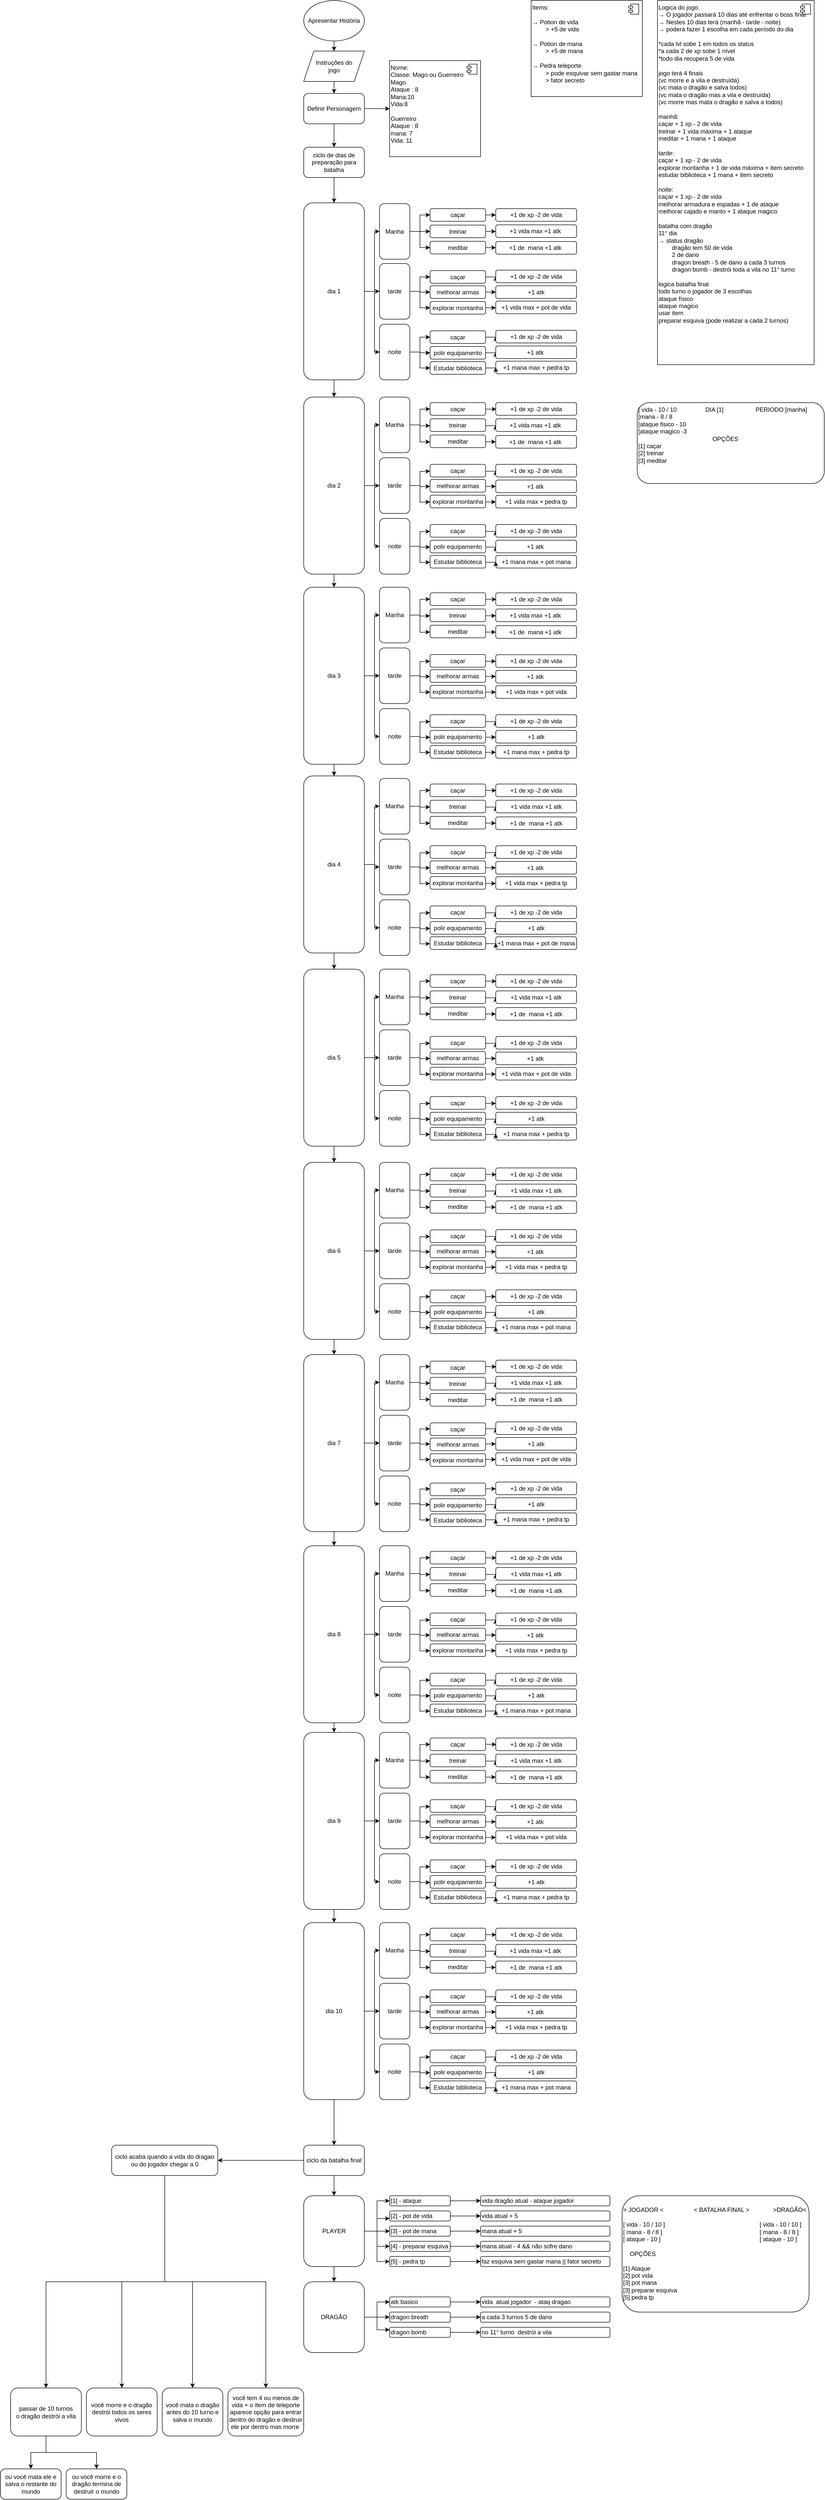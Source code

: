 <mxfile version="17.5.0" type="device"><diagram id="Fj1nHyCAXVWY0ND-z2s-" name="Página-1"><mxGraphModel dx="1517" dy="1529" grid="1" gridSize="10" guides="1" tooltips="1" connect="1" arrows="1" fold="1" page="1" pageScale="1" pageWidth="827" pageHeight="1169" math="0" shadow="0"><root><mxCell id="0"/><mxCell id="1" parent="0"/><mxCell id="oFHnZHPN7Fp7k_7Nc2rD-14" value="" style="edgeStyle=orthogonalEdgeStyle;rounded=0;orthogonalLoop=1;jettySize=auto;html=1;" parent="1" source="oFHnZHPN7Fp7k_7Nc2rD-6" target="oFHnZHPN7Fp7k_7Nc2rD-12" edge="1"><mxGeometry relative="1" as="geometry"/></mxCell><mxCell id="NBZH0d3Gn0esD0-wEVdx-3" value="" style="edgeStyle=orthogonalEdgeStyle;rounded=0;orthogonalLoop=1;jettySize=auto;html=1;" edge="1" parent="1" source="oFHnZHPN7Fp7k_7Nc2rD-6" target="NBZH0d3Gn0esD0-wEVdx-2"><mxGeometry relative="1" as="geometry"/></mxCell><mxCell id="oFHnZHPN7Fp7k_7Nc2rD-6" value="Definir Personagem" style="rounded=1;whiteSpace=wrap;html=1;" parent="1" vertex="1"><mxGeometry x="10" y="-976.25" width="120" height="60" as="geometry"/></mxCell><mxCell id="oFHnZHPN7Fp7k_7Nc2rD-18" value="" style="edgeStyle=orthogonalEdgeStyle;rounded=0;orthogonalLoop=1;jettySize=auto;html=1;" parent="1" source="oFHnZHPN7Fp7k_7Nc2rD-9" target="oFHnZHPN7Fp7k_7Nc2rD-17" edge="1"><mxGeometry relative="1" as="geometry"/></mxCell><mxCell id="oFHnZHPN7Fp7k_7Nc2rD-9" value="Apresentar História" style="ellipse;whiteSpace=wrap;html=1;" parent="1" vertex="1"><mxGeometry x="10" y="-1160" width="120" height="80" as="geometry"/></mxCell><mxCell id="oFHnZHPN7Fp7k_7Nc2rD-12" value="&lt;div&gt;&lt;span&gt;Nome:&lt;/span&gt;&lt;/div&gt;&lt;div&gt;&lt;span&gt;Classe: Mago ou Guerreiro&lt;/span&gt;&lt;/div&gt;&lt;div&gt;&lt;span&gt;Mago&amp;nbsp;&lt;/span&gt;&lt;/div&gt;&lt;div&gt;&lt;span&gt;Ataque : 8&lt;/span&gt;&lt;/div&gt;&lt;div&gt;&lt;span&gt;Mana:10&lt;/span&gt;&lt;/div&gt;&lt;div&gt;&lt;span&gt;Vida:8&lt;/span&gt;&lt;/div&gt;&lt;div&gt;&lt;span&gt;&lt;br&gt;&lt;/span&gt;&lt;/div&gt;&lt;div&gt;Guerreiro&lt;/div&gt;&lt;div&gt;Ataque : 8&lt;/div&gt;&lt;div&gt;mana: 7&lt;/div&gt;&lt;div&gt;&lt;span&gt;Vida: 11&lt;/span&gt;&lt;br&gt;&lt;/div&gt;" style="html=1;dropTarget=0;align=left;horizontal=1;verticalAlign=top;" parent="1" vertex="1"><mxGeometry x="180" y="-1041.25" width="180" height="190" as="geometry"/></mxCell><mxCell id="oFHnZHPN7Fp7k_7Nc2rD-13" value="" style="shape=module;jettyWidth=8;jettyHeight=4;" parent="oFHnZHPN7Fp7k_7Nc2rD-12" vertex="1"><mxGeometry x="1" width="20" height="20" relative="1" as="geometry"><mxPoint x="-27" y="7" as="offset"/></mxGeometry></mxCell><mxCell id="oFHnZHPN7Fp7k_7Nc2rD-19" value="" style="edgeStyle=orthogonalEdgeStyle;rounded=0;orthogonalLoop=1;jettySize=auto;html=1;" parent="1" source="oFHnZHPN7Fp7k_7Nc2rD-17" target="oFHnZHPN7Fp7k_7Nc2rD-6" edge="1"><mxGeometry relative="1" as="geometry"/></mxCell><mxCell id="oFHnZHPN7Fp7k_7Nc2rD-17" value="Instruções do &lt;br&gt;jogo" style="shape=parallelogram;perimeter=parallelogramPerimeter;whiteSpace=wrap;html=1;fixedSize=1;" parent="1" vertex="1"><mxGeometry x="10" y="-1060" width="120" height="60" as="geometry"/></mxCell><mxCell id="oFHnZHPN7Fp7k_7Nc2rD-20" value="[ vida - 10 / 10&amp;nbsp; &amp;nbsp; &amp;nbsp; &amp;nbsp; &amp;nbsp; &amp;nbsp; &amp;nbsp; &amp;nbsp; &amp;nbsp;DIA [1]&amp;nbsp; &amp;nbsp; &amp;nbsp; &amp;nbsp; &amp;nbsp; &amp;nbsp; &amp;nbsp; &amp;nbsp; &amp;nbsp; &amp;nbsp;PERIODO [manha]&amp;nbsp; &amp;nbsp; &amp;nbsp; &amp;nbsp; &amp;nbsp; [mana - 8 / 8&amp;nbsp;&lt;br&gt;[ataque fisico - 10&lt;br&gt;[ataque magico -3&amp;nbsp;&lt;br&gt;&lt;span style=&quot;white-space: pre&quot;&gt;&#9;&lt;/span&gt;&lt;span style=&quot;white-space: pre&quot;&gt;&#9;&lt;/span&gt;&lt;span style=&quot;white-space: pre&quot;&gt;&#9;&lt;/span&gt;&lt;span style=&quot;white-space: pre&quot;&gt;&#9;&lt;/span&gt;&lt;span style=&quot;white-space: pre&quot;&gt;&#9;&lt;/span&gt;&amp;nbsp; &amp;nbsp; OPÇÕES&lt;br&gt;[1] caçar&lt;br&gt;[2] treinar&lt;br&gt;[3] meditar" style="rounded=1;whiteSpace=wrap;html=1;align=left;verticalAlign=top;" parent="1" vertex="1"><mxGeometry x="670" y="-365" width="370" height="160" as="geometry"/></mxCell><mxCell id="oFHnZHPN7Fp7k_7Nc2rD-22" value="Logica do jogo.&lt;br&gt;→ O jogador passará 10 dias até enfrentar o boss final&amp;nbsp;&lt;br&gt;→ Nestes 10 dias terá (manhã - tarde - noite)&lt;br&gt;→ poderá fazer 1 escolha em cada período do dia&lt;br&gt;&lt;br&gt;*cada lvl sobe 1 em todos os status&lt;br&gt;*a cada 2 de xp sobe 1 nível&lt;br&gt;*todo dia recupera 5 de vida&lt;br&gt;&lt;br&gt;jogo terá 4 finais&lt;br&gt;(vc morre e a vila e destruída)&lt;br&gt;(vc mata o dragão e salva todos)&lt;br&gt;(vc mata o dragão mas a vila e destruída)&lt;br&gt;(vc morre mas mata o dragão e salva a todos)&lt;br&gt;&lt;br&gt;manhã: &lt;br&gt;caçar + 1 xp - 2 de vida&lt;br&gt;treinar + 1 vida máxima + 1 ataque&lt;br&gt;meditar + 1 mana + 1 ataque&lt;br&gt;&lt;br&gt;tarde: &lt;br&gt;caçar + 1 xp - 2 de vida&lt;br&gt;explorar montanha + 1 de vida máxima + item secreto&lt;br&gt;estudar biblioteca + 1 mana + item secreto&lt;br&gt;&lt;br&gt;noite:&lt;br&gt;caçar + 1 xp - 2 de vida&lt;br&gt;melhorar armadura e espadas + 1 de ataque&lt;br&gt;melhorar cajado e manto + 1 ataque magico&lt;br&gt;&lt;br&gt;batalha com dragão&amp;nbsp;&lt;br&gt;11° dia&lt;br&gt;→ status dragão&lt;br&gt;&lt;span style=&quot;white-space: pre&quot;&gt;&#9;&lt;/span&gt;dragão tem 50 de vida&lt;br&gt;&lt;span style=&quot;white-space: pre&quot;&gt;&#9;&lt;/span&gt;2 de dano&lt;br&gt;&lt;span style=&quot;white-space: pre&quot;&gt;&#9;&lt;/span&gt;dragon breath - 5 de dano a cada 3 turnos&lt;br&gt;&lt;span style=&quot;white-space: pre&quot;&gt;&#9;&lt;/span&gt;dragon bomb - destrói toda a vila no 11° turno&lt;br&gt;&lt;br&gt;logica batalha final&lt;br&gt;todo turno o jogador de 3 escolhas&lt;br&gt;ataque físico&lt;br&gt;ataque magico&lt;br&gt;usar item&lt;br&gt;preparar esquiva (pode realizar a cada 2 turnos)&lt;br&gt;&lt;br&gt;&lt;br&gt;&lt;br&gt;" style="html=1;dropTarget=0;align=left;verticalAlign=top;" parent="1" vertex="1"><mxGeometry x="710" y="-1160" width="310" height="720" as="geometry"/></mxCell><mxCell id="oFHnZHPN7Fp7k_7Nc2rD-23" value="" style="shape=module;jettyWidth=8;jettyHeight=4;" parent="oFHnZHPN7Fp7k_7Nc2rD-22" vertex="1"><mxGeometry x="1" width="20" height="20" relative="1" as="geometry"><mxPoint x="-27" y="7" as="offset"/></mxGeometry></mxCell><mxCell id="NBZH0d3Gn0esD0-wEVdx-1" value="&lt;br&gt;&amp;gt; JOGADOR &amp;lt;&lt;span style=&quot;white-space: pre&quot;&gt;&#9;&lt;/span&gt;&lt;span style=&quot;white-space: pre&quot;&gt;&#9;&lt;/span&gt;&lt;span&gt;&amp;nbsp;&lt;/span&gt;&lt;span&gt;&#9;&lt;/span&gt;&amp;lt;&lt;span&gt;&#9;&lt;span&gt;&#9;&lt;/span&gt;&lt;span&gt;&#9;&lt;/span&gt;&lt;/span&gt;&lt;span&gt;B&lt;/span&gt;ATALHA FINAL&lt;span&gt;&#9;&lt;span&gt;&#9;&lt;/span&gt;&lt;span&gt;&#9;&lt;/span&gt;&lt;/span&gt;&amp;gt;&lt;span&gt;&#9;&lt;span style=&quot;white-space: pre&quot;&gt;&#9;&lt;/span&gt;&lt;span style=&quot;white-space: pre&quot;&gt;&#9;&lt;/span&gt;&lt;/span&gt;&lt;span&gt;&#9;&lt;/span&gt;&amp;gt;DRAGÃO&amp;lt;&lt;br&gt;&lt;br&gt;[ vida - 10 / 10 ]&amp;nbsp; &amp;nbsp; &amp;nbsp; &amp;nbsp; &amp;nbsp;&lt;span&gt;&#9;&lt;/span&gt;&lt;span&gt;&#9;&lt;/span&gt;&lt;span&gt;&#9;&lt;/span&gt;&lt;span&gt;&#9;&lt;/span&gt;&lt;span&gt;&#9;&lt;/span&gt; &amp;nbsp; &amp;nbsp; &lt;span&gt;&#9;&lt;/span&gt;&lt;span&gt;&#9;&lt;/span&gt;&lt;span&gt;&#9;&lt;/span&gt;&lt;span&gt;&#9;&lt;/span&gt;&lt;span&gt;&#9;&lt;/span&gt;&lt;span&gt;&#9;&lt;/span&gt;&lt;span&gt;&#9;&lt;/span&gt;&lt;span&gt;&#9;&lt;/span&gt;&amp;nbsp; &amp;nbsp; &amp;nbsp; &amp;nbsp; &amp;nbsp;&lt;span&gt;&#9;&lt;span style=&quot;white-space: pre&quot;&gt;&#9;&lt;/span&gt;&lt;span style=&quot;white-space: pre&quot;&gt;&#9;&lt;/span&gt;&lt;span style=&quot;white-space: pre&quot;&gt;&#9;&lt;/span&gt;&lt;span style=&quot;white-space: pre&quot;&gt;&#9;&lt;/span&gt;&lt;/span&gt;&lt;span&gt;&#9;&lt;/span&gt;&lt;span&gt;&#9;&lt;/span&gt;&lt;span&gt;&#9;&lt;/span&gt;[ vida - 10 / 10 ]&amp;nbsp;&amp;nbsp;&lt;br&gt;[ mana - 8 / 8 ]&amp;nbsp;&lt;span&gt;&#9;&lt;span style=&quot;white-space: pre&quot;&gt;&#9;&lt;/span&gt;&lt;span style=&quot;white-space: pre&quot;&gt;&#9;&lt;/span&gt;&lt;span style=&quot;white-space: pre&quot;&gt;&#9;&lt;/span&gt;&lt;span style=&quot;white-space: pre&quot;&gt;&#9;&lt;/span&gt;&lt;span style=&quot;white-space: pre&quot;&gt;&#9;&lt;span style=&quot;white-space: pre&quot;&gt;&#9;&lt;/span&gt;&lt;span style=&quot;white-space: pre&quot;&gt;&#9;&lt;/span&gt;&lt;/span&gt;&lt;/span&gt;&lt;span&gt;&#9;&lt;/span&gt;&lt;span&gt;&#9;&lt;/span&gt;&lt;span&gt;&#9;&lt;/span&gt;&lt;span&gt;&#9;&lt;/span&gt;[ mana - 8 / 8 ]&lt;br&gt;[ ataque - 10 ]&lt;span&gt;&#9;&lt;span style=&quot;white-space: pre&quot;&gt;&#9;&lt;/span&gt;&lt;span style=&quot;white-space: pre&quot;&gt;&#9;&lt;/span&gt;&lt;span style=&quot;white-space: pre&quot;&gt;&#9;&lt;/span&gt;&lt;span style=&quot;white-space: pre&quot;&gt;&#9;&lt;/span&gt;&lt;span style=&quot;white-space: pre&quot;&gt;&#9;&lt;/span&gt;&lt;span style=&quot;white-space: pre&quot;&gt;&#9;&lt;/span&gt;&lt;span style=&quot;white-space: pre&quot;&gt;&#9;&lt;/span&gt;&lt;span style=&quot;white-space: pre&quot;&gt;&#9;&lt;/span&gt;&lt;/span&gt;&lt;span&gt;&#9;&lt;/span&gt;[ ataque - 10 ]&lt;br&gt;&lt;br&gt;&lt;span&gt;&#9;&lt;/span&gt;&lt;span&gt;&#9;&lt;/span&gt;&lt;span&gt;&#9;&lt;/span&gt;&lt;span&gt;&#9;&lt;/span&gt;&lt;span&gt;&#9;&lt;/span&gt;&amp;nbsp; &amp;nbsp; OPÇÕES&lt;br&gt;&lt;br&gt;[1] Ataque&amp;nbsp;&lt;br&gt;[2] pot vida&lt;br&gt;[3] pot mana&lt;br&gt;[3] preparar esquiva&lt;br&gt;[5] pedra tp" style="rounded=1;whiteSpace=wrap;html=1;align=left;verticalAlign=top;" vertex="1" parent="1"><mxGeometry x="640" y="3180" width="370" height="230" as="geometry"/></mxCell><mxCell id="NBZH0d3Gn0esD0-wEVdx-28" value="" style="edgeStyle=orthogonalEdgeStyle;rounded=0;orthogonalLoop=1;jettySize=auto;html=1;" edge="1" parent="1" source="NBZH0d3Gn0esD0-wEVdx-2" target="NBZH0d3Gn0esD0-wEVdx-27"><mxGeometry relative="1" as="geometry"/></mxCell><mxCell id="NBZH0d3Gn0esD0-wEVdx-2" value="ciclo de dias de preparação para batalha" style="rounded=1;whiteSpace=wrap;html=1;" vertex="1" parent="1"><mxGeometry x="10" y="-870" width="120" height="60" as="geometry"/></mxCell><mxCell id="NBZH0d3Gn0esD0-wEVdx-555" value="" style="edgeStyle=orthogonalEdgeStyle;rounded=0;orthogonalLoop=1;jettySize=auto;html=1;" edge="1" parent="1" source="NBZH0d3Gn0esD0-wEVdx-5" target="NBZH0d3Gn0esD0-wEVdx-554"><mxGeometry relative="1" as="geometry"/></mxCell><mxCell id="NBZH0d3Gn0esD0-wEVdx-658" value="" style="edgeStyle=orthogonalEdgeStyle;rounded=0;orthogonalLoop=1;jettySize=auto;html=1;" edge="1" parent="1" source="NBZH0d3Gn0esD0-wEVdx-5" target="NBZH0d3Gn0esD0-wEVdx-657"><mxGeometry relative="1" as="geometry"/></mxCell><mxCell id="NBZH0d3Gn0esD0-wEVdx-5" value="ciclo da batalha final" style="rounded=1;whiteSpace=wrap;html=1;" vertex="1" parent="1"><mxGeometry x="10" y="3080" width="120" height="60" as="geometry"/></mxCell><mxCell id="NBZH0d3Gn0esD0-wEVdx-7" value="você morre e o dragão destrói todos os seres vivos" style="rounded=1;whiteSpace=wrap;html=1;" vertex="1" parent="1"><mxGeometry x="-420" y="3560" width="140" height="95" as="geometry"/></mxCell><mxCell id="NBZH0d3Gn0esD0-wEVdx-13" value="você mata o dragão antes do 10 turno e salva o mundo" style="rounded=1;whiteSpace=wrap;html=1;" vertex="1" parent="1"><mxGeometry x="-270" y="3560" width="120" height="95" as="geometry"/></mxCell><mxCell id="NBZH0d3Gn0esD0-wEVdx-688" value="" style="edgeStyle=orthogonalEdgeStyle;rounded=0;orthogonalLoop=1;jettySize=auto;html=1;" edge="1" parent="1" source="NBZH0d3Gn0esD0-wEVdx-15" target="NBZH0d3Gn0esD0-wEVdx-687"><mxGeometry relative="1" as="geometry"/></mxCell><mxCell id="NBZH0d3Gn0esD0-wEVdx-690" style="edgeStyle=orthogonalEdgeStyle;rounded=0;orthogonalLoop=1;jettySize=auto;html=1;" edge="1" parent="1" source="NBZH0d3Gn0esD0-wEVdx-15" target="NBZH0d3Gn0esD0-wEVdx-689"><mxGeometry relative="1" as="geometry"/></mxCell><mxCell id="NBZH0d3Gn0esD0-wEVdx-15" value="passar de 10 turnos&lt;br&gt;o dragão destrói a vila" style="rounded=1;whiteSpace=wrap;html=1;" vertex="1" parent="1"><mxGeometry x="-570" y="3560" width="140" height="95" as="geometry"/></mxCell><mxCell id="NBZH0d3Gn0esD0-wEVdx-18" value="você tem 4 ou menos de vida + o item de teleporte aparece opção para entrar dentro do dragão e destruir ele por dentro mas morre&amp;nbsp;" style="rounded=1;whiteSpace=wrap;html=1;" vertex="1" parent="1"><mxGeometry x="-140" y="3560" width="150" height="95" as="geometry"/></mxCell><mxCell id="NBZH0d3Gn0esD0-wEVdx-81" value="" style="edgeStyle=orthogonalEdgeStyle;rounded=0;orthogonalLoop=1;jettySize=auto;html=1;" edge="1" parent="1" source="NBZH0d3Gn0esD0-wEVdx-27" target="NBZH0d3Gn0esD0-wEVdx-58"><mxGeometry relative="1" as="geometry"/></mxCell><mxCell id="NBZH0d3Gn0esD0-wEVdx-82" style="edgeStyle=orthogonalEdgeStyle;rounded=0;orthogonalLoop=1;jettySize=auto;html=1;" edge="1" parent="1" source="NBZH0d3Gn0esD0-wEVdx-27" target="NBZH0d3Gn0esD0-wEVdx-47"><mxGeometry relative="1" as="geometry"/></mxCell><mxCell id="NBZH0d3Gn0esD0-wEVdx-83" style="edgeStyle=orthogonalEdgeStyle;rounded=0;orthogonalLoop=1;jettySize=auto;html=1;" edge="1" parent="1" source="NBZH0d3Gn0esD0-wEVdx-27" target="NBZH0d3Gn0esD0-wEVdx-66"><mxGeometry relative="1" as="geometry"/></mxCell><mxCell id="NBZH0d3Gn0esD0-wEVdx-27" value="dia 1" style="whiteSpace=wrap;html=1;rounded=1;" vertex="1" parent="1"><mxGeometry x="10" y="-760" width="120" height="350" as="geometry"/></mxCell><mxCell id="NBZH0d3Gn0esD0-wEVdx-84" value="" style="edgeStyle=orthogonalEdgeStyle;rounded=0;orthogonalLoop=1;jettySize=auto;html=1;" edge="1" parent="1" source="NBZH0d3Gn0esD0-wEVdx-47" target="NBZH0d3Gn0esD0-wEVdx-53"><mxGeometry relative="1" as="geometry"/></mxCell><mxCell id="NBZH0d3Gn0esD0-wEVdx-85" style="edgeStyle=orthogonalEdgeStyle;rounded=0;orthogonalLoop=1;jettySize=auto;html=1;entryX=0;entryY=0.5;entryDx=0;entryDy=0;" edge="1" parent="1" source="NBZH0d3Gn0esD0-wEVdx-47" target="NBZH0d3Gn0esD0-wEVdx-48"><mxGeometry relative="1" as="geometry"/></mxCell><mxCell id="NBZH0d3Gn0esD0-wEVdx-87" style="edgeStyle=orthogonalEdgeStyle;rounded=0;orthogonalLoop=1;jettySize=auto;html=1;entryX=0;entryY=0.5;entryDx=0;entryDy=0;" edge="1" parent="1" source="NBZH0d3Gn0esD0-wEVdx-47" target="NBZH0d3Gn0esD0-wEVdx-49"><mxGeometry relative="1" as="geometry"/></mxCell><mxCell id="NBZH0d3Gn0esD0-wEVdx-47" value="Manha" style="rounded=1;whiteSpace=wrap;html=1;align=center;" vertex="1" parent="1"><mxGeometry x="160" y="-758.5" width="60" height="110" as="geometry"/></mxCell><mxCell id="NBZH0d3Gn0esD0-wEVdx-100" style="edgeStyle=orthogonalEdgeStyle;rounded=0;orthogonalLoop=1;jettySize=auto;html=1;" edge="1" parent="1" source="NBZH0d3Gn0esD0-wEVdx-48" target="NBZH0d3Gn0esD0-wEVdx-54"><mxGeometry relative="1" as="geometry"/></mxCell><mxCell id="NBZH0d3Gn0esD0-wEVdx-48" value="caçar" style="rounded=1;whiteSpace=wrap;html=1;align=center;" vertex="1" parent="1"><mxGeometry x="260" y="-748.5" width="110" height="25" as="geometry"/></mxCell><mxCell id="NBZH0d3Gn0esD0-wEVdx-101" style="edgeStyle=orthogonalEdgeStyle;rounded=0;orthogonalLoop=1;jettySize=auto;html=1;entryX=0;entryY=0.5;entryDx=0;entryDy=0;" edge="1" parent="1" source="NBZH0d3Gn0esD0-wEVdx-49" target="NBZH0d3Gn0esD0-wEVdx-55"><mxGeometry relative="1" as="geometry"/></mxCell><mxCell id="NBZH0d3Gn0esD0-wEVdx-49" value="treinar" style="rounded=1;whiteSpace=wrap;html=1;align=center;" vertex="1" parent="1"><mxGeometry x="260" y="-716" width="110" height="25" as="geometry"/></mxCell><mxCell id="NBZH0d3Gn0esD0-wEVdx-102" style="edgeStyle=orthogonalEdgeStyle;rounded=0;orthogonalLoop=1;jettySize=auto;html=1;entryX=0;entryY=0.5;entryDx=0;entryDy=0;" edge="1" parent="1" source="NBZH0d3Gn0esD0-wEVdx-53" target="NBZH0d3Gn0esD0-wEVdx-56"><mxGeometry relative="1" as="geometry"/></mxCell><mxCell id="NBZH0d3Gn0esD0-wEVdx-53" value="meditar" style="rounded=1;whiteSpace=wrap;html=1;align=center;" vertex="1" parent="1"><mxGeometry x="260" y="-684" width="110" height="25" as="geometry"/></mxCell><mxCell id="NBZH0d3Gn0esD0-wEVdx-54" value="+1 de xp -2 de vida" style="rounded=1;whiteSpace=wrap;html=1;align=center;" vertex="1" parent="1"><mxGeometry x="390" y="-748.5" width="160" height="25" as="geometry"/></mxCell><mxCell id="NBZH0d3Gn0esD0-wEVdx-55" value="+1 vida max +1 atk&amp;nbsp;" style="rounded=1;whiteSpace=wrap;html=1;align=center;" vertex="1" parent="1"><mxGeometry x="390" y="-716.5" width="160" height="25" as="geometry"/></mxCell><mxCell id="NBZH0d3Gn0esD0-wEVdx-56" value="+1 de&amp;nbsp; mana +1 atk&amp;nbsp;" style="rounded=1;whiteSpace=wrap;html=1;align=center;" vertex="1" parent="1"><mxGeometry x="390" y="-683.5" width="160" height="25" as="geometry"/></mxCell><mxCell id="NBZH0d3Gn0esD0-wEVdx-88" value="" style="edgeStyle=orthogonalEdgeStyle;rounded=0;orthogonalLoop=1;jettySize=auto;html=1;" edge="1" parent="1" source="NBZH0d3Gn0esD0-wEVdx-58" target="NBZH0d3Gn0esD0-wEVdx-61"><mxGeometry relative="1" as="geometry"/></mxCell><mxCell id="NBZH0d3Gn0esD0-wEVdx-89" style="edgeStyle=orthogonalEdgeStyle;rounded=0;orthogonalLoop=1;jettySize=auto;html=1;" edge="1" parent="1" source="NBZH0d3Gn0esD0-wEVdx-58" target="NBZH0d3Gn0esD0-wEVdx-60"><mxGeometry relative="1" as="geometry"/></mxCell><mxCell id="NBZH0d3Gn0esD0-wEVdx-90" style="edgeStyle=orthogonalEdgeStyle;rounded=0;orthogonalLoop=1;jettySize=auto;html=1;" edge="1" parent="1" source="NBZH0d3Gn0esD0-wEVdx-58" target="NBZH0d3Gn0esD0-wEVdx-59"><mxGeometry relative="1" as="geometry"/></mxCell><mxCell id="NBZH0d3Gn0esD0-wEVdx-58" value="tarde" style="rounded=1;whiteSpace=wrap;html=1;align=center;" vertex="1" parent="1"><mxGeometry x="160" y="-640" width="60" height="110" as="geometry"/></mxCell><mxCell id="NBZH0d3Gn0esD0-wEVdx-103" style="edgeStyle=orthogonalEdgeStyle;rounded=0;orthogonalLoop=1;jettySize=auto;html=1;entryX=0;entryY=0.5;entryDx=0;entryDy=0;" edge="1" parent="1" source="NBZH0d3Gn0esD0-wEVdx-59" target="NBZH0d3Gn0esD0-wEVdx-62"><mxGeometry relative="1" as="geometry"/></mxCell><mxCell id="NBZH0d3Gn0esD0-wEVdx-59" value="caçar" style="rounded=1;whiteSpace=wrap;html=1;align=center;" vertex="1" parent="1"><mxGeometry x="260" y="-626" width="110" height="25" as="geometry"/></mxCell><mxCell id="NBZH0d3Gn0esD0-wEVdx-104" style="edgeStyle=orthogonalEdgeStyle;rounded=0;orthogonalLoop=1;jettySize=auto;html=1;entryX=0;entryY=0.5;entryDx=0;entryDy=0;" edge="1" parent="1" source="NBZH0d3Gn0esD0-wEVdx-60" target="NBZH0d3Gn0esD0-wEVdx-71"><mxGeometry relative="1" as="geometry"/></mxCell><mxCell id="NBZH0d3Gn0esD0-wEVdx-60" value="melhorar armas" style="rounded=1;whiteSpace=wrap;html=1;align=center;" vertex="1" parent="1"><mxGeometry x="260" y="-596" width="110" height="25" as="geometry"/></mxCell><mxCell id="NBZH0d3Gn0esD0-wEVdx-105" style="edgeStyle=orthogonalEdgeStyle;rounded=0;orthogonalLoop=1;jettySize=auto;html=1;entryX=0;entryY=0.5;entryDx=0;entryDy=0;" edge="1" parent="1" source="NBZH0d3Gn0esD0-wEVdx-61" target="NBZH0d3Gn0esD0-wEVdx-63"><mxGeometry relative="1" as="geometry"/></mxCell><mxCell id="NBZH0d3Gn0esD0-wEVdx-61" value="explorar montanha" style="rounded=1;whiteSpace=wrap;html=1;align=center;" vertex="1" parent="1"><mxGeometry x="260" y="-565" width="110" height="25" as="geometry"/></mxCell><mxCell id="NBZH0d3Gn0esD0-wEVdx-62" value="+1 de xp -2 de vida" style="rounded=1;whiteSpace=wrap;html=1;align=center;" vertex="1" parent="1"><mxGeometry x="390" y="-627" width="160" height="25" as="geometry"/></mxCell><mxCell id="NBZH0d3Gn0esD0-wEVdx-63" value="+1 vida max + pot de vida" style="rounded=1;whiteSpace=wrap;html=1;align=center;" vertex="1" parent="1"><mxGeometry x="390" y="-565.75" width="160" height="25" as="geometry"/></mxCell><mxCell id="NBZH0d3Gn0esD0-wEVdx-64" value="+1 mana max + pedra tp" style="rounded=1;whiteSpace=wrap;html=1;align=center;" vertex="1" parent="1"><mxGeometry x="390" y="-447" width="160" height="25" as="geometry"/></mxCell><mxCell id="NBZH0d3Gn0esD0-wEVdx-92" value="" style="edgeStyle=orthogonalEdgeStyle;rounded=0;orthogonalLoop=1;jettySize=auto;html=1;" edge="1" parent="1" source="NBZH0d3Gn0esD0-wEVdx-66" target="NBZH0d3Gn0esD0-wEVdx-69"><mxGeometry relative="1" as="geometry"/></mxCell><mxCell id="NBZH0d3Gn0esD0-wEVdx-93" style="edgeStyle=orthogonalEdgeStyle;rounded=0;orthogonalLoop=1;jettySize=auto;html=1;" edge="1" parent="1" source="NBZH0d3Gn0esD0-wEVdx-66" target="NBZH0d3Gn0esD0-wEVdx-67"><mxGeometry relative="1" as="geometry"/></mxCell><mxCell id="NBZH0d3Gn0esD0-wEVdx-94" style="edgeStyle=orthogonalEdgeStyle;rounded=0;orthogonalLoop=1;jettySize=auto;html=1;entryX=0;entryY=0.5;entryDx=0;entryDy=0;" edge="1" parent="1" source="NBZH0d3Gn0esD0-wEVdx-66" target="NBZH0d3Gn0esD0-wEVdx-68"><mxGeometry relative="1" as="geometry"/></mxCell><mxCell id="NBZH0d3Gn0esD0-wEVdx-66" value="noite" style="rounded=1;whiteSpace=wrap;html=1;align=center;" vertex="1" parent="1"><mxGeometry x="160" y="-520" width="60" height="110" as="geometry"/></mxCell><mxCell id="NBZH0d3Gn0esD0-wEVdx-106" style="edgeStyle=orthogonalEdgeStyle;rounded=0;orthogonalLoop=1;jettySize=auto;html=1;entryX=0;entryY=0.5;entryDx=0;entryDy=0;" edge="1" parent="1" source="NBZH0d3Gn0esD0-wEVdx-67" target="NBZH0d3Gn0esD0-wEVdx-70"><mxGeometry relative="1" as="geometry"/></mxCell><mxCell id="NBZH0d3Gn0esD0-wEVdx-67" value="caçar" style="rounded=1;whiteSpace=wrap;html=1;align=center;" vertex="1" parent="1"><mxGeometry x="260" y="-507" width="110" height="25" as="geometry"/></mxCell><mxCell id="NBZH0d3Gn0esD0-wEVdx-107" style="edgeStyle=orthogonalEdgeStyle;rounded=0;orthogonalLoop=1;jettySize=auto;html=1;entryX=0;entryY=0.5;entryDx=0;entryDy=0;" edge="1" parent="1" source="NBZH0d3Gn0esD0-wEVdx-68" target="NBZH0d3Gn0esD0-wEVdx-72"><mxGeometry relative="1" as="geometry"/></mxCell><mxCell id="NBZH0d3Gn0esD0-wEVdx-68" value="polir equipamento" style="rounded=1;whiteSpace=wrap;html=1;align=center;" vertex="1" parent="1"><mxGeometry x="260" y="-476" width="110" height="25" as="geometry"/></mxCell><mxCell id="NBZH0d3Gn0esD0-wEVdx-108" style="edgeStyle=orthogonalEdgeStyle;rounded=0;orthogonalLoop=1;jettySize=auto;html=1;entryX=0;entryY=0.5;entryDx=0;entryDy=0;" edge="1" parent="1" source="NBZH0d3Gn0esD0-wEVdx-69" target="NBZH0d3Gn0esD0-wEVdx-64"><mxGeometry relative="1" as="geometry"/></mxCell><mxCell id="NBZH0d3Gn0esD0-wEVdx-69" value="Estudar biblioteca" style="rounded=1;whiteSpace=wrap;html=1;align=center;" vertex="1" parent="1"><mxGeometry x="260" y="-446" width="110" height="25" as="geometry"/></mxCell><mxCell id="NBZH0d3Gn0esD0-wEVdx-70" value="+1 de xp -2 de vida" style="rounded=1;whiteSpace=wrap;html=1;align=center;" vertex="1" parent="1"><mxGeometry x="390" y="-508" width="160" height="25" as="geometry"/></mxCell><mxCell id="NBZH0d3Gn0esD0-wEVdx-71" value="+1 atk" style="rounded=1;whiteSpace=wrap;html=1;align=center;" vertex="1" parent="1"><mxGeometry x="390" y="-596" width="160" height="25" as="geometry"/></mxCell><mxCell id="NBZH0d3Gn0esD0-wEVdx-72" value="+1 atk&amp;nbsp;" style="rounded=1;whiteSpace=wrap;html=1;align=center;" vertex="1" parent="1"><mxGeometry x="390" y="-477" width="160" height="25" as="geometry"/></mxCell><mxCell id="NBZH0d3Gn0esD0-wEVdx-109" value="" style="edgeStyle=orthogonalEdgeStyle;rounded=0;orthogonalLoop=1;jettySize=auto;html=1;" edge="1" parent="1" source="NBZH0d3Gn0esD0-wEVdx-112" target="NBZH0d3Gn0esD0-wEVdx-129"><mxGeometry relative="1" as="geometry"/></mxCell><mxCell id="NBZH0d3Gn0esD0-wEVdx-110" style="edgeStyle=orthogonalEdgeStyle;rounded=0;orthogonalLoop=1;jettySize=auto;html=1;" edge="1" parent="1" source="NBZH0d3Gn0esD0-wEVdx-112" target="NBZH0d3Gn0esD0-wEVdx-116"><mxGeometry relative="1" as="geometry"/></mxCell><mxCell id="NBZH0d3Gn0esD0-wEVdx-111" style="edgeStyle=orthogonalEdgeStyle;rounded=0;orthogonalLoop=1;jettySize=auto;html=1;" edge="1" parent="1" source="NBZH0d3Gn0esD0-wEVdx-112" target="NBZH0d3Gn0esD0-wEVdx-142"><mxGeometry relative="1" as="geometry"/></mxCell><mxCell id="NBZH0d3Gn0esD0-wEVdx-549" value="" style="edgeStyle=orthogonalEdgeStyle;rounded=0;orthogonalLoop=1;jettySize=auto;html=1;" edge="1" parent="1" source="NBZH0d3Gn0esD0-wEVdx-112" target="NBZH0d3Gn0esD0-wEVdx-155"><mxGeometry relative="1" as="geometry"/></mxCell><mxCell id="NBZH0d3Gn0esD0-wEVdx-112" value="dia 2" style="whiteSpace=wrap;html=1;rounded=1;" vertex="1" parent="1"><mxGeometry x="10" y="-376" width="120" height="350" as="geometry"/></mxCell><mxCell id="NBZH0d3Gn0esD0-wEVdx-113" value="" style="edgeStyle=orthogonalEdgeStyle;rounded=0;orthogonalLoop=1;jettySize=auto;html=1;" edge="1" parent="1" source="NBZH0d3Gn0esD0-wEVdx-116"><mxGeometry relative="1" as="geometry"><mxPoint x="260" y="-287.571" as="targetPoint"/></mxGeometry></mxCell><mxCell id="NBZH0d3Gn0esD0-wEVdx-114" style="edgeStyle=orthogonalEdgeStyle;rounded=0;orthogonalLoop=1;jettySize=auto;html=1;entryX=0;entryY=0.5;entryDx=0;entryDy=0;" edge="1" parent="1" source="NBZH0d3Gn0esD0-wEVdx-116"><mxGeometry relative="1" as="geometry"><mxPoint x="260" y="-352.5" as="targetPoint"/></mxGeometry></mxCell><mxCell id="NBZH0d3Gn0esD0-wEVdx-115" style="edgeStyle=orthogonalEdgeStyle;rounded=0;orthogonalLoop=1;jettySize=auto;html=1;entryX=0;entryY=0.5;entryDx=0;entryDy=0;" edge="1" parent="1" source="NBZH0d3Gn0esD0-wEVdx-116"><mxGeometry relative="1" as="geometry"><mxPoint x="260" y="-319.5" as="targetPoint"/></mxGeometry></mxCell><mxCell id="NBZH0d3Gn0esD0-wEVdx-116" value="Manha" style="rounded=1;whiteSpace=wrap;html=1;align=center;" vertex="1" parent="1"><mxGeometry x="160" y="-376" width="60" height="110" as="geometry"/></mxCell><mxCell id="NBZH0d3Gn0esD0-wEVdx-117" style="edgeStyle=orthogonalEdgeStyle;rounded=0;orthogonalLoop=1;jettySize=auto;html=1;" edge="1" parent="1" target="NBZH0d3Gn0esD0-wEVdx-123"><mxGeometry relative="1" as="geometry"><mxPoint x="370" y="-352.429" as="sourcePoint"/></mxGeometry></mxCell><mxCell id="NBZH0d3Gn0esD0-wEVdx-119" style="edgeStyle=orthogonalEdgeStyle;rounded=0;orthogonalLoop=1;jettySize=auto;html=1;entryX=0;entryY=0.5;entryDx=0;entryDy=0;" edge="1" parent="1" target="NBZH0d3Gn0esD0-wEVdx-124"><mxGeometry relative="1" as="geometry"><mxPoint x="370" y="-319.429" as="sourcePoint"/></mxGeometry></mxCell><mxCell id="NBZH0d3Gn0esD0-wEVdx-121" style="edgeStyle=orthogonalEdgeStyle;rounded=0;orthogonalLoop=1;jettySize=auto;html=1;entryX=0;entryY=0.5;entryDx=0;entryDy=0;" edge="1" parent="1" target="NBZH0d3Gn0esD0-wEVdx-125"><mxGeometry relative="1" as="geometry"><mxPoint x="370" y="-287.571" as="sourcePoint"/></mxGeometry></mxCell><mxCell id="NBZH0d3Gn0esD0-wEVdx-123" value="+1 de xp -2 de vida" style="rounded=1;whiteSpace=wrap;html=1;align=center;" vertex="1" parent="1"><mxGeometry x="390" y="-365" width="160" height="25" as="geometry"/></mxCell><mxCell id="NBZH0d3Gn0esD0-wEVdx-124" value="+1 vida max +1 atk&amp;nbsp;" style="rounded=1;whiteSpace=wrap;html=1;align=center;" vertex="1" parent="1"><mxGeometry x="390" y="-333" width="160" height="25" as="geometry"/></mxCell><mxCell id="NBZH0d3Gn0esD0-wEVdx-125" value="+1 de&amp;nbsp; mana +1 atk&amp;nbsp;" style="rounded=1;whiteSpace=wrap;html=1;align=center;" vertex="1" parent="1"><mxGeometry x="390" y="-300" width="160" height="25" as="geometry"/></mxCell><mxCell id="NBZH0d3Gn0esD0-wEVdx-126" value="" style="edgeStyle=orthogonalEdgeStyle;rounded=0;orthogonalLoop=1;jettySize=auto;html=1;" edge="1" parent="1" source="NBZH0d3Gn0esD0-wEVdx-129"><mxGeometry relative="1" as="geometry"><mxPoint x="260" y="-168.571" as="targetPoint"/></mxGeometry></mxCell><mxCell id="NBZH0d3Gn0esD0-wEVdx-127" style="edgeStyle=orthogonalEdgeStyle;rounded=0;orthogonalLoop=1;jettySize=auto;html=1;" edge="1" parent="1" source="NBZH0d3Gn0esD0-wEVdx-129"><mxGeometry relative="1" as="geometry"><mxPoint x="260" y="-199.429" as="targetPoint"/></mxGeometry></mxCell><mxCell id="NBZH0d3Gn0esD0-wEVdx-128" style="edgeStyle=orthogonalEdgeStyle;rounded=0;orthogonalLoop=1;jettySize=auto;html=1;" edge="1" parent="1" source="NBZH0d3Gn0esD0-wEVdx-129"><mxGeometry relative="1" as="geometry"><mxPoint x="260" y="-229.429" as="targetPoint"/></mxGeometry></mxCell><mxCell id="NBZH0d3Gn0esD0-wEVdx-129" value="tarde" style="rounded=1;whiteSpace=wrap;html=1;align=center;" vertex="1" parent="1"><mxGeometry x="160" y="-256" width="60" height="110" as="geometry"/></mxCell><mxCell id="NBZH0d3Gn0esD0-wEVdx-130" style="edgeStyle=orthogonalEdgeStyle;rounded=0;orthogonalLoop=1;jettySize=auto;html=1;entryX=0;entryY=0.5;entryDx=0;entryDy=0;" edge="1" parent="1" target="NBZH0d3Gn0esD0-wEVdx-136"><mxGeometry relative="1" as="geometry"><mxPoint x="370" y="-229.429" as="sourcePoint"/></mxGeometry></mxCell><mxCell id="NBZH0d3Gn0esD0-wEVdx-132" style="edgeStyle=orthogonalEdgeStyle;rounded=0;orthogonalLoop=1;jettySize=auto;html=1;entryX=0;entryY=0.5;entryDx=0;entryDy=0;" edge="1" parent="1" target="NBZH0d3Gn0esD0-wEVdx-150"><mxGeometry relative="1" as="geometry"><mxPoint x="370" y="-199.429" as="sourcePoint"/></mxGeometry></mxCell><mxCell id="NBZH0d3Gn0esD0-wEVdx-134" style="edgeStyle=orthogonalEdgeStyle;rounded=0;orthogonalLoop=1;jettySize=auto;html=1;entryX=0;entryY=0.5;entryDx=0;entryDy=0;" edge="1" parent="1" target="NBZH0d3Gn0esD0-wEVdx-137"><mxGeometry relative="1" as="geometry"><mxPoint x="370" y="-168.571" as="sourcePoint"/></mxGeometry></mxCell><mxCell id="NBZH0d3Gn0esD0-wEVdx-136" value="+1 de xp -2 de vida" style="rounded=1;whiteSpace=wrap;html=1;align=center;" vertex="1" parent="1"><mxGeometry x="390" y="-243" width="160" height="25" as="geometry"/></mxCell><mxCell id="NBZH0d3Gn0esD0-wEVdx-137" value="+1 vida max + pedra tp" style="rounded=1;whiteSpace=wrap;html=1;align=center;" vertex="1" parent="1"><mxGeometry x="390" y="-181.75" width="160" height="25" as="geometry"/></mxCell><mxCell id="NBZH0d3Gn0esD0-wEVdx-138" value="+1 mana max + pot mana" style="rounded=1;whiteSpace=wrap;html=1;align=center;" vertex="1" parent="1"><mxGeometry x="390" y="-63" width="160" height="25" as="geometry"/></mxCell><mxCell id="NBZH0d3Gn0esD0-wEVdx-139" value="" style="edgeStyle=orthogonalEdgeStyle;rounded=0;orthogonalLoop=1;jettySize=auto;html=1;" edge="1" parent="1" source="NBZH0d3Gn0esD0-wEVdx-142"><mxGeometry relative="1" as="geometry"><mxPoint x="260" y="-49.429" as="targetPoint"/></mxGeometry></mxCell><mxCell id="NBZH0d3Gn0esD0-wEVdx-140" style="edgeStyle=orthogonalEdgeStyle;rounded=0;orthogonalLoop=1;jettySize=auto;html=1;" edge="1" parent="1" source="NBZH0d3Gn0esD0-wEVdx-142"><mxGeometry relative="1" as="geometry"><mxPoint x="260" y="-110.429" as="targetPoint"/></mxGeometry></mxCell><mxCell id="NBZH0d3Gn0esD0-wEVdx-141" style="edgeStyle=orthogonalEdgeStyle;rounded=0;orthogonalLoop=1;jettySize=auto;html=1;entryX=0;entryY=0.5;entryDx=0;entryDy=0;" edge="1" parent="1" source="NBZH0d3Gn0esD0-wEVdx-142"><mxGeometry relative="1" as="geometry"><mxPoint x="260" y="-79.5" as="targetPoint"/></mxGeometry></mxCell><mxCell id="NBZH0d3Gn0esD0-wEVdx-142" value="noite" style="rounded=1;whiteSpace=wrap;html=1;align=center;" vertex="1" parent="1"><mxGeometry x="160" y="-136" width="60" height="110" as="geometry"/></mxCell><mxCell id="NBZH0d3Gn0esD0-wEVdx-143" style="edgeStyle=orthogonalEdgeStyle;rounded=0;orthogonalLoop=1;jettySize=auto;html=1;entryX=0;entryY=0.5;entryDx=0;entryDy=0;" edge="1" parent="1" target="NBZH0d3Gn0esD0-wEVdx-149"><mxGeometry relative="1" as="geometry"><mxPoint x="370" y="-110.429" as="sourcePoint"/></mxGeometry></mxCell><mxCell id="NBZH0d3Gn0esD0-wEVdx-145" style="edgeStyle=orthogonalEdgeStyle;rounded=0;orthogonalLoop=1;jettySize=auto;html=1;entryX=0;entryY=0.5;entryDx=0;entryDy=0;" edge="1" parent="1" target="NBZH0d3Gn0esD0-wEVdx-151"><mxGeometry relative="1" as="geometry"><mxPoint x="370" y="-79.429" as="sourcePoint"/></mxGeometry></mxCell><mxCell id="NBZH0d3Gn0esD0-wEVdx-147" style="edgeStyle=orthogonalEdgeStyle;rounded=0;orthogonalLoop=1;jettySize=auto;html=1;entryX=0;entryY=0.5;entryDx=0;entryDy=0;" edge="1" parent="1" target="NBZH0d3Gn0esD0-wEVdx-138"><mxGeometry relative="1" as="geometry"><mxPoint x="370" y="-49.429" as="sourcePoint"/></mxGeometry></mxCell><mxCell id="NBZH0d3Gn0esD0-wEVdx-149" value="+1 de xp -2 de vida" style="rounded=1;whiteSpace=wrap;html=1;align=center;" vertex="1" parent="1"><mxGeometry x="390" y="-124" width="160" height="25" as="geometry"/></mxCell><mxCell id="NBZH0d3Gn0esD0-wEVdx-150" value="+1 atk&amp;nbsp;" style="rounded=1;whiteSpace=wrap;html=1;align=center;" vertex="1" parent="1"><mxGeometry x="390" y="-212" width="160" height="25" as="geometry"/></mxCell><mxCell id="NBZH0d3Gn0esD0-wEVdx-151" value="+1 atk&amp;nbsp;" style="rounded=1;whiteSpace=wrap;html=1;align=center;" vertex="1" parent="1"><mxGeometry x="390" y="-93" width="160" height="25" as="geometry"/></mxCell><mxCell id="NBZH0d3Gn0esD0-wEVdx-152" value="" style="edgeStyle=orthogonalEdgeStyle;rounded=0;orthogonalLoop=1;jettySize=auto;html=1;" edge="1" parent="1" source="NBZH0d3Gn0esD0-wEVdx-155" target="NBZH0d3Gn0esD0-wEVdx-172"><mxGeometry relative="1" as="geometry"/></mxCell><mxCell id="NBZH0d3Gn0esD0-wEVdx-153" style="edgeStyle=orthogonalEdgeStyle;rounded=0;orthogonalLoop=1;jettySize=auto;html=1;" edge="1" parent="1" source="NBZH0d3Gn0esD0-wEVdx-155" target="NBZH0d3Gn0esD0-wEVdx-159"><mxGeometry relative="1" as="geometry"/></mxCell><mxCell id="NBZH0d3Gn0esD0-wEVdx-154" style="edgeStyle=orthogonalEdgeStyle;rounded=0;orthogonalLoop=1;jettySize=auto;html=1;" edge="1" parent="1" source="NBZH0d3Gn0esD0-wEVdx-155" target="NBZH0d3Gn0esD0-wEVdx-185"><mxGeometry relative="1" as="geometry"/></mxCell><mxCell id="NBZH0d3Gn0esD0-wEVdx-548" value="" style="edgeStyle=orthogonalEdgeStyle;rounded=0;orthogonalLoop=1;jettySize=auto;html=1;" edge="1" parent="1" source="NBZH0d3Gn0esD0-wEVdx-155" target="NBZH0d3Gn0esD0-wEVdx-198"><mxGeometry relative="1" as="geometry"/></mxCell><mxCell id="NBZH0d3Gn0esD0-wEVdx-155" value="dia 3" style="whiteSpace=wrap;html=1;rounded=1;" vertex="1" parent="1"><mxGeometry x="10" width="120" height="350" as="geometry"/></mxCell><mxCell id="NBZH0d3Gn0esD0-wEVdx-156" value="" style="edgeStyle=orthogonalEdgeStyle;rounded=0;orthogonalLoop=1;jettySize=auto;html=1;" edge="1" parent="1" source="NBZH0d3Gn0esD0-wEVdx-159"><mxGeometry relative="1" as="geometry"><mxPoint x="260" y="88.571" as="targetPoint"/></mxGeometry></mxCell><mxCell id="NBZH0d3Gn0esD0-wEVdx-157" style="edgeStyle=orthogonalEdgeStyle;rounded=0;orthogonalLoop=1;jettySize=auto;html=1;entryX=0;entryY=0.5;entryDx=0;entryDy=0;" edge="1" parent="1" source="NBZH0d3Gn0esD0-wEVdx-159"><mxGeometry relative="1" as="geometry"><mxPoint x="260" y="23.5" as="targetPoint"/></mxGeometry></mxCell><mxCell id="NBZH0d3Gn0esD0-wEVdx-158" style="edgeStyle=orthogonalEdgeStyle;rounded=0;orthogonalLoop=1;jettySize=auto;html=1;entryX=0;entryY=0.5;entryDx=0;entryDy=0;" edge="1" parent="1" source="NBZH0d3Gn0esD0-wEVdx-159"><mxGeometry relative="1" as="geometry"><mxPoint x="260" y="56.5" as="targetPoint"/></mxGeometry></mxCell><mxCell id="NBZH0d3Gn0esD0-wEVdx-159" value="Manha" style="rounded=1;whiteSpace=wrap;html=1;align=center;" vertex="1" parent="1"><mxGeometry x="160" width="60" height="110" as="geometry"/></mxCell><mxCell id="NBZH0d3Gn0esD0-wEVdx-160" style="edgeStyle=orthogonalEdgeStyle;rounded=0;orthogonalLoop=1;jettySize=auto;html=1;" edge="1" parent="1" target="NBZH0d3Gn0esD0-wEVdx-166"><mxGeometry relative="1" as="geometry"><mxPoint x="370" y="23.571" as="sourcePoint"/></mxGeometry></mxCell><mxCell id="NBZH0d3Gn0esD0-wEVdx-162" style="edgeStyle=orthogonalEdgeStyle;rounded=0;orthogonalLoop=1;jettySize=auto;html=1;entryX=0;entryY=0.5;entryDx=0;entryDy=0;" edge="1" parent="1" target="NBZH0d3Gn0esD0-wEVdx-167"><mxGeometry relative="1" as="geometry"><mxPoint x="370" y="56.429" as="sourcePoint"/></mxGeometry></mxCell><mxCell id="NBZH0d3Gn0esD0-wEVdx-164" style="edgeStyle=orthogonalEdgeStyle;rounded=0;orthogonalLoop=1;jettySize=auto;html=1;entryX=0;entryY=0.5;entryDx=0;entryDy=0;" edge="1" parent="1" target="NBZH0d3Gn0esD0-wEVdx-168"><mxGeometry relative="1" as="geometry"><mxPoint x="370" y="88.571" as="sourcePoint"/></mxGeometry></mxCell><mxCell id="NBZH0d3Gn0esD0-wEVdx-166" value="+1 de xp -2 de vida" style="rounded=1;whiteSpace=wrap;html=1;align=center;" vertex="1" parent="1"><mxGeometry x="390" y="11" width="160" height="25" as="geometry"/></mxCell><mxCell id="NBZH0d3Gn0esD0-wEVdx-167" value="+1 vida max +1 atk&amp;nbsp;" style="rounded=1;whiteSpace=wrap;html=1;align=center;" vertex="1" parent="1"><mxGeometry x="390" y="43" width="160" height="25" as="geometry"/></mxCell><mxCell id="NBZH0d3Gn0esD0-wEVdx-168" value="+1 de&amp;nbsp; mana +1 atk&amp;nbsp;" style="rounded=1;whiteSpace=wrap;html=1;align=center;" vertex="1" parent="1"><mxGeometry x="390" y="76" width="160" height="25" as="geometry"/></mxCell><mxCell id="NBZH0d3Gn0esD0-wEVdx-169" value="" style="edgeStyle=orthogonalEdgeStyle;rounded=0;orthogonalLoop=1;jettySize=auto;html=1;" edge="1" parent="1" source="NBZH0d3Gn0esD0-wEVdx-172"><mxGeometry relative="1" as="geometry"><mxPoint x="260" y="207.429" as="targetPoint"/></mxGeometry></mxCell><mxCell id="NBZH0d3Gn0esD0-wEVdx-170" style="edgeStyle=orthogonalEdgeStyle;rounded=0;orthogonalLoop=1;jettySize=auto;html=1;" edge="1" parent="1" source="NBZH0d3Gn0esD0-wEVdx-172"><mxGeometry relative="1" as="geometry"><mxPoint x="260" y="176.429" as="targetPoint"/></mxGeometry></mxCell><mxCell id="NBZH0d3Gn0esD0-wEVdx-171" style="edgeStyle=orthogonalEdgeStyle;rounded=0;orthogonalLoop=1;jettySize=auto;html=1;" edge="1" parent="1" source="NBZH0d3Gn0esD0-wEVdx-172"><mxGeometry relative="1" as="geometry"><mxPoint x="260" y="146.429" as="targetPoint"/></mxGeometry></mxCell><mxCell id="NBZH0d3Gn0esD0-wEVdx-172" value="tarde" style="rounded=1;whiteSpace=wrap;html=1;align=center;" vertex="1" parent="1"><mxGeometry x="160" y="120" width="60" height="110" as="geometry"/></mxCell><mxCell id="NBZH0d3Gn0esD0-wEVdx-173" style="edgeStyle=orthogonalEdgeStyle;rounded=0;orthogonalLoop=1;jettySize=auto;html=1;entryX=0;entryY=0.5;entryDx=0;entryDy=0;" edge="1" parent="1" target="NBZH0d3Gn0esD0-wEVdx-179"><mxGeometry relative="1" as="geometry"><mxPoint x="370" y="146.429" as="sourcePoint"/></mxGeometry></mxCell><mxCell id="NBZH0d3Gn0esD0-wEVdx-175" style="edgeStyle=orthogonalEdgeStyle;rounded=0;orthogonalLoop=1;jettySize=auto;html=1;entryX=0;entryY=0.5;entryDx=0;entryDy=0;" edge="1" parent="1" target="NBZH0d3Gn0esD0-wEVdx-193"><mxGeometry relative="1" as="geometry"><mxPoint x="370" y="176.429" as="sourcePoint"/></mxGeometry></mxCell><mxCell id="NBZH0d3Gn0esD0-wEVdx-177" style="edgeStyle=orthogonalEdgeStyle;rounded=0;orthogonalLoop=1;jettySize=auto;html=1;entryX=0;entryY=0.5;entryDx=0;entryDy=0;" edge="1" parent="1" target="NBZH0d3Gn0esD0-wEVdx-180"><mxGeometry relative="1" as="geometry"><mxPoint x="370" y="207.429" as="sourcePoint"/></mxGeometry></mxCell><mxCell id="NBZH0d3Gn0esD0-wEVdx-179" value="+1 de xp -2 de vida" style="rounded=1;whiteSpace=wrap;html=1;align=center;" vertex="1" parent="1"><mxGeometry x="390" y="133.38" width="160" height="25" as="geometry"/></mxCell><mxCell id="NBZH0d3Gn0esD0-wEVdx-180" value="+1 vida max + pot vida" style="rounded=1;whiteSpace=wrap;html=1;align=center;" vertex="1" parent="1"><mxGeometry x="390" y="194.63" width="160" height="25" as="geometry"/></mxCell><mxCell id="NBZH0d3Gn0esD0-wEVdx-181" value="+1 mana max + pedra tp" style="rounded=1;whiteSpace=wrap;html=1;align=center;" vertex="1" parent="1"><mxGeometry x="390" y="313" width="160" height="25" as="geometry"/></mxCell><mxCell id="NBZH0d3Gn0esD0-wEVdx-182" value="" style="edgeStyle=orthogonalEdgeStyle;rounded=0;orthogonalLoop=1;jettySize=auto;html=1;" edge="1" parent="1" source="NBZH0d3Gn0esD0-wEVdx-185"><mxGeometry relative="1" as="geometry"><mxPoint x="260" y="326.429" as="targetPoint"/></mxGeometry></mxCell><mxCell id="NBZH0d3Gn0esD0-wEVdx-183" style="edgeStyle=orthogonalEdgeStyle;rounded=0;orthogonalLoop=1;jettySize=auto;html=1;" edge="1" parent="1" source="NBZH0d3Gn0esD0-wEVdx-185"><mxGeometry relative="1" as="geometry"><mxPoint x="260" y="265.571" as="targetPoint"/></mxGeometry></mxCell><mxCell id="NBZH0d3Gn0esD0-wEVdx-184" style="edgeStyle=orthogonalEdgeStyle;rounded=0;orthogonalLoop=1;jettySize=auto;html=1;entryX=0;entryY=0.5;entryDx=0;entryDy=0;" edge="1" parent="1" source="NBZH0d3Gn0esD0-wEVdx-185"><mxGeometry relative="1" as="geometry"><mxPoint x="260" y="296.5" as="targetPoint"/></mxGeometry></mxCell><mxCell id="NBZH0d3Gn0esD0-wEVdx-185" value="noite" style="rounded=1;whiteSpace=wrap;html=1;align=center;" vertex="1" parent="1"><mxGeometry x="160" y="240" width="60" height="110" as="geometry"/></mxCell><mxCell id="NBZH0d3Gn0esD0-wEVdx-186" style="edgeStyle=orthogonalEdgeStyle;rounded=0;orthogonalLoop=1;jettySize=auto;html=1;entryX=0;entryY=0.5;entryDx=0;entryDy=0;" edge="1" parent="1" target="NBZH0d3Gn0esD0-wEVdx-192"><mxGeometry relative="1" as="geometry"><mxPoint x="370" y="265.571" as="sourcePoint"/></mxGeometry></mxCell><mxCell id="NBZH0d3Gn0esD0-wEVdx-188" style="edgeStyle=orthogonalEdgeStyle;rounded=0;orthogonalLoop=1;jettySize=auto;html=1;entryX=0;entryY=0.5;entryDx=0;entryDy=0;" edge="1" parent="1" target="NBZH0d3Gn0esD0-wEVdx-194"><mxGeometry relative="1" as="geometry"><mxPoint x="370" y="296.429" as="sourcePoint"/></mxGeometry></mxCell><mxCell id="NBZH0d3Gn0esD0-wEVdx-190" style="edgeStyle=orthogonalEdgeStyle;rounded=0;orthogonalLoop=1;jettySize=auto;html=1;entryX=0;entryY=0.5;entryDx=0;entryDy=0;" edge="1" parent="1" target="NBZH0d3Gn0esD0-wEVdx-181"><mxGeometry relative="1" as="geometry"><mxPoint x="370" y="326.429" as="sourcePoint"/></mxGeometry></mxCell><mxCell id="NBZH0d3Gn0esD0-wEVdx-192" value="+1 de xp -2 de vida" style="rounded=1;whiteSpace=wrap;html=1;align=center;" vertex="1" parent="1"><mxGeometry x="390" y="252" width="160" height="25" as="geometry"/></mxCell><mxCell id="NBZH0d3Gn0esD0-wEVdx-193" value="+1 atk&amp;nbsp;" style="rounded=1;whiteSpace=wrap;html=1;align=center;" vertex="1" parent="1"><mxGeometry x="390" y="164.38" width="160" height="25" as="geometry"/></mxCell><mxCell id="NBZH0d3Gn0esD0-wEVdx-194" value="+1 atk" style="rounded=1;whiteSpace=wrap;html=1;align=center;" vertex="1" parent="1"><mxGeometry x="390" y="283" width="160" height="25" as="geometry"/></mxCell><mxCell id="NBZH0d3Gn0esD0-wEVdx-195" value="" style="edgeStyle=orthogonalEdgeStyle;rounded=0;orthogonalLoop=1;jettySize=auto;html=1;" edge="1" parent="1" source="NBZH0d3Gn0esD0-wEVdx-198" target="NBZH0d3Gn0esD0-wEVdx-215"><mxGeometry relative="1" as="geometry"/></mxCell><mxCell id="NBZH0d3Gn0esD0-wEVdx-196" style="edgeStyle=orthogonalEdgeStyle;rounded=0;orthogonalLoop=1;jettySize=auto;html=1;" edge="1" parent="1" source="NBZH0d3Gn0esD0-wEVdx-198" target="NBZH0d3Gn0esD0-wEVdx-202"><mxGeometry relative="1" as="geometry"/></mxCell><mxCell id="NBZH0d3Gn0esD0-wEVdx-197" style="edgeStyle=orthogonalEdgeStyle;rounded=0;orthogonalLoop=1;jettySize=auto;html=1;" edge="1" parent="1" source="NBZH0d3Gn0esD0-wEVdx-198" target="NBZH0d3Gn0esD0-wEVdx-228"><mxGeometry relative="1" as="geometry"/></mxCell><mxCell id="NBZH0d3Gn0esD0-wEVdx-547" value="" style="edgeStyle=orthogonalEdgeStyle;rounded=0;orthogonalLoop=1;jettySize=auto;html=1;" edge="1" parent="1" source="NBZH0d3Gn0esD0-wEVdx-198" target="NBZH0d3Gn0esD0-wEVdx-241"><mxGeometry relative="1" as="geometry"/></mxCell><mxCell id="NBZH0d3Gn0esD0-wEVdx-198" value="dia 4" style="whiteSpace=wrap;html=1;rounded=1;" vertex="1" parent="1"><mxGeometry x="10" y="373" width="120" height="350" as="geometry"/></mxCell><mxCell id="NBZH0d3Gn0esD0-wEVdx-199" value="" style="edgeStyle=orthogonalEdgeStyle;rounded=0;orthogonalLoop=1;jettySize=auto;html=1;" edge="1" parent="1" source="NBZH0d3Gn0esD0-wEVdx-202"><mxGeometry relative="1" as="geometry"><mxPoint x="260" y="466.429" as="targetPoint"/></mxGeometry></mxCell><mxCell id="NBZH0d3Gn0esD0-wEVdx-200" style="edgeStyle=orthogonalEdgeStyle;rounded=0;orthogonalLoop=1;jettySize=auto;html=1;entryX=0;entryY=0.5;entryDx=0;entryDy=0;" edge="1" parent="1" source="NBZH0d3Gn0esD0-wEVdx-202"><mxGeometry relative="1" as="geometry"><mxPoint x="260" y="401.5" as="targetPoint"/></mxGeometry></mxCell><mxCell id="NBZH0d3Gn0esD0-wEVdx-201" style="edgeStyle=orthogonalEdgeStyle;rounded=0;orthogonalLoop=1;jettySize=auto;html=1;entryX=0;entryY=0.5;entryDx=0;entryDy=0;" edge="1" parent="1" source="NBZH0d3Gn0esD0-wEVdx-202"><mxGeometry relative="1" as="geometry"><mxPoint x="260" y="434.5" as="targetPoint"/></mxGeometry></mxCell><mxCell id="NBZH0d3Gn0esD0-wEVdx-202" value="Manha" style="rounded=1;whiteSpace=wrap;html=1;align=center;" vertex="1" parent="1"><mxGeometry x="160" y="378" width="60" height="110" as="geometry"/></mxCell><mxCell id="NBZH0d3Gn0esD0-wEVdx-203" style="edgeStyle=orthogonalEdgeStyle;rounded=0;orthogonalLoop=1;jettySize=auto;html=1;" edge="1" parent="1" target="NBZH0d3Gn0esD0-wEVdx-209"><mxGeometry relative="1" as="geometry"><mxPoint x="370" y="401.429" as="sourcePoint"/></mxGeometry></mxCell><mxCell id="NBZH0d3Gn0esD0-wEVdx-205" style="edgeStyle=orthogonalEdgeStyle;rounded=0;orthogonalLoop=1;jettySize=auto;html=1;entryX=0;entryY=0.5;entryDx=0;entryDy=0;" edge="1" parent="1" target="NBZH0d3Gn0esD0-wEVdx-210"><mxGeometry relative="1" as="geometry"><mxPoint x="370" y="434.571" as="sourcePoint"/></mxGeometry></mxCell><mxCell id="NBZH0d3Gn0esD0-wEVdx-207" style="edgeStyle=orthogonalEdgeStyle;rounded=0;orthogonalLoop=1;jettySize=auto;html=1;entryX=0;entryY=0.5;entryDx=0;entryDy=0;" edge="1" parent="1" target="NBZH0d3Gn0esD0-wEVdx-211"><mxGeometry relative="1" as="geometry"><mxPoint x="370" y="466.429" as="sourcePoint"/></mxGeometry></mxCell><mxCell id="NBZH0d3Gn0esD0-wEVdx-209" value="+1 de xp -2 de vida" style="rounded=1;whiteSpace=wrap;html=1;align=center;" vertex="1" parent="1"><mxGeometry x="390" y="389" width="160" height="25" as="geometry"/></mxCell><mxCell id="NBZH0d3Gn0esD0-wEVdx-210" value="+1 vida max +1 atk" style="rounded=1;whiteSpace=wrap;html=1;align=center;" vertex="1" parent="1"><mxGeometry x="390" y="421" width="160" height="25" as="geometry"/></mxCell><mxCell id="NBZH0d3Gn0esD0-wEVdx-211" value="+1 de&amp;nbsp; mana +1 atk" style="rounded=1;whiteSpace=wrap;html=1;align=center;" vertex="1" parent="1"><mxGeometry x="390" y="454" width="160" height="25" as="geometry"/></mxCell><mxCell id="NBZH0d3Gn0esD0-wEVdx-212" value="" style="edgeStyle=orthogonalEdgeStyle;rounded=0;orthogonalLoop=1;jettySize=auto;html=1;" edge="1" parent="1" source="NBZH0d3Gn0esD0-wEVdx-215"><mxGeometry relative="1" as="geometry"><mxPoint x="260" y="585.571" as="targetPoint"/></mxGeometry></mxCell><mxCell id="NBZH0d3Gn0esD0-wEVdx-213" style="edgeStyle=orthogonalEdgeStyle;rounded=0;orthogonalLoop=1;jettySize=auto;html=1;" edge="1" parent="1" source="NBZH0d3Gn0esD0-wEVdx-215"><mxGeometry relative="1" as="geometry"><mxPoint x="260" y="554.571" as="targetPoint"/></mxGeometry></mxCell><mxCell id="NBZH0d3Gn0esD0-wEVdx-214" style="edgeStyle=orthogonalEdgeStyle;rounded=0;orthogonalLoop=1;jettySize=auto;html=1;" edge="1" parent="1" source="NBZH0d3Gn0esD0-wEVdx-215"><mxGeometry relative="1" as="geometry"><mxPoint x="260" y="524.571" as="targetPoint"/></mxGeometry></mxCell><mxCell id="NBZH0d3Gn0esD0-wEVdx-215" value="tarde" style="rounded=1;whiteSpace=wrap;html=1;align=center;" vertex="1" parent="1"><mxGeometry x="160" y="498" width="60" height="110" as="geometry"/></mxCell><mxCell id="NBZH0d3Gn0esD0-wEVdx-216" style="edgeStyle=orthogonalEdgeStyle;rounded=0;orthogonalLoop=1;jettySize=auto;html=1;entryX=0;entryY=0.5;entryDx=0;entryDy=0;" edge="1" parent="1" target="NBZH0d3Gn0esD0-wEVdx-222"><mxGeometry relative="1" as="geometry"><mxPoint x="370" y="524.571" as="sourcePoint"/></mxGeometry></mxCell><mxCell id="NBZH0d3Gn0esD0-wEVdx-218" style="edgeStyle=orthogonalEdgeStyle;rounded=0;orthogonalLoop=1;jettySize=auto;html=1;entryX=0;entryY=0.5;entryDx=0;entryDy=0;" edge="1" parent="1" target="NBZH0d3Gn0esD0-wEVdx-236"><mxGeometry relative="1" as="geometry"><mxPoint x="370" y="554.571" as="sourcePoint"/></mxGeometry></mxCell><mxCell id="NBZH0d3Gn0esD0-wEVdx-220" style="edgeStyle=orthogonalEdgeStyle;rounded=0;orthogonalLoop=1;jettySize=auto;html=1;entryX=0;entryY=0.5;entryDx=0;entryDy=0;" edge="1" parent="1" target="NBZH0d3Gn0esD0-wEVdx-223"><mxGeometry relative="1" as="geometry"><mxPoint x="370" y="585.571" as="sourcePoint"/></mxGeometry></mxCell><mxCell id="NBZH0d3Gn0esD0-wEVdx-222" value="+1 de xp -2 de vida" style="rounded=1;whiteSpace=wrap;html=1;align=center;" vertex="1" parent="1"><mxGeometry x="390" y="511" width="160" height="25" as="geometry"/></mxCell><mxCell id="NBZH0d3Gn0esD0-wEVdx-223" value="+1 vida max + pedra tp" style="rounded=1;whiteSpace=wrap;html=1;align=center;" vertex="1" parent="1"><mxGeometry x="390" y="572.25" width="160" height="25" as="geometry"/></mxCell><mxCell id="NBZH0d3Gn0esD0-wEVdx-224" value="+1 mana max + pot de mana" style="rounded=1;whiteSpace=wrap;html=1;align=center;" vertex="1" parent="1"><mxGeometry x="390" y="691" width="160" height="25" as="geometry"/></mxCell><mxCell id="NBZH0d3Gn0esD0-wEVdx-225" value="" style="edgeStyle=orthogonalEdgeStyle;rounded=0;orthogonalLoop=1;jettySize=auto;html=1;" edge="1" parent="1" source="NBZH0d3Gn0esD0-wEVdx-228"><mxGeometry relative="1" as="geometry"><mxPoint x="260" y="704.571" as="targetPoint"/></mxGeometry></mxCell><mxCell id="NBZH0d3Gn0esD0-wEVdx-226" style="edgeStyle=orthogonalEdgeStyle;rounded=0;orthogonalLoop=1;jettySize=auto;html=1;" edge="1" parent="1" source="NBZH0d3Gn0esD0-wEVdx-228"><mxGeometry relative="1" as="geometry"><mxPoint x="260" y="643.571" as="targetPoint"/></mxGeometry></mxCell><mxCell id="NBZH0d3Gn0esD0-wEVdx-227" style="edgeStyle=orthogonalEdgeStyle;rounded=0;orthogonalLoop=1;jettySize=auto;html=1;entryX=0;entryY=0.5;entryDx=0;entryDy=0;" edge="1" parent="1" source="NBZH0d3Gn0esD0-wEVdx-228"><mxGeometry relative="1" as="geometry"><mxPoint x="260" y="674.5" as="targetPoint"/></mxGeometry></mxCell><mxCell id="NBZH0d3Gn0esD0-wEVdx-228" value="noite" style="rounded=1;whiteSpace=wrap;html=1;align=center;" vertex="1" parent="1"><mxGeometry x="160" y="618" width="60" height="110" as="geometry"/></mxCell><mxCell id="NBZH0d3Gn0esD0-wEVdx-229" style="edgeStyle=orthogonalEdgeStyle;rounded=0;orthogonalLoop=1;jettySize=auto;html=1;entryX=0;entryY=0.5;entryDx=0;entryDy=0;" edge="1" parent="1" target="NBZH0d3Gn0esD0-wEVdx-235"><mxGeometry relative="1" as="geometry"><mxPoint x="370" y="643.571" as="sourcePoint"/></mxGeometry></mxCell><mxCell id="NBZH0d3Gn0esD0-wEVdx-231" style="edgeStyle=orthogonalEdgeStyle;rounded=0;orthogonalLoop=1;jettySize=auto;html=1;entryX=0;entryY=0.5;entryDx=0;entryDy=0;" edge="1" parent="1" target="NBZH0d3Gn0esD0-wEVdx-237"><mxGeometry relative="1" as="geometry"><mxPoint x="370" y="674.571" as="sourcePoint"/></mxGeometry></mxCell><mxCell id="NBZH0d3Gn0esD0-wEVdx-233" style="edgeStyle=orthogonalEdgeStyle;rounded=0;orthogonalLoop=1;jettySize=auto;html=1;entryX=0;entryY=0.5;entryDx=0;entryDy=0;" edge="1" parent="1" target="NBZH0d3Gn0esD0-wEVdx-224"><mxGeometry relative="1" as="geometry"><mxPoint x="370" y="704.571" as="sourcePoint"/></mxGeometry></mxCell><mxCell id="NBZH0d3Gn0esD0-wEVdx-235" value="+1 de xp -2 de vida" style="rounded=1;whiteSpace=wrap;html=1;align=center;" vertex="1" parent="1"><mxGeometry x="390" y="630" width="160" height="25" as="geometry"/></mxCell><mxCell id="NBZH0d3Gn0esD0-wEVdx-236" value="+1 atk&amp;nbsp;" style="rounded=1;whiteSpace=wrap;html=1;align=center;" vertex="1" parent="1"><mxGeometry x="390" y="542" width="160" height="25" as="geometry"/></mxCell><mxCell id="NBZH0d3Gn0esD0-wEVdx-237" value="+1 atk" style="rounded=1;whiteSpace=wrap;html=1;align=center;" vertex="1" parent="1"><mxGeometry x="390" y="661" width="160" height="25" as="geometry"/></mxCell><mxCell id="NBZH0d3Gn0esD0-wEVdx-238" value="" style="edgeStyle=orthogonalEdgeStyle;rounded=0;orthogonalLoop=1;jettySize=auto;html=1;" edge="1" parent="1" source="NBZH0d3Gn0esD0-wEVdx-241" target="NBZH0d3Gn0esD0-wEVdx-258"><mxGeometry relative="1" as="geometry"/></mxCell><mxCell id="NBZH0d3Gn0esD0-wEVdx-239" style="edgeStyle=orthogonalEdgeStyle;rounded=0;orthogonalLoop=1;jettySize=auto;html=1;" edge="1" parent="1" source="NBZH0d3Gn0esD0-wEVdx-241" target="NBZH0d3Gn0esD0-wEVdx-245"><mxGeometry relative="1" as="geometry"/></mxCell><mxCell id="NBZH0d3Gn0esD0-wEVdx-240" style="edgeStyle=orthogonalEdgeStyle;rounded=0;orthogonalLoop=1;jettySize=auto;html=1;" edge="1" parent="1" source="NBZH0d3Gn0esD0-wEVdx-241" target="NBZH0d3Gn0esD0-wEVdx-271"><mxGeometry relative="1" as="geometry"/></mxCell><mxCell id="NBZH0d3Gn0esD0-wEVdx-546" value="" style="edgeStyle=orthogonalEdgeStyle;rounded=0;orthogonalLoop=1;jettySize=auto;html=1;" edge="1" parent="1" source="NBZH0d3Gn0esD0-wEVdx-241" target="NBZH0d3Gn0esD0-wEVdx-284"><mxGeometry relative="1" as="geometry"/></mxCell><mxCell id="NBZH0d3Gn0esD0-wEVdx-241" value="dia 5" style="whiteSpace=wrap;html=1;rounded=1;" vertex="1" parent="1"><mxGeometry x="10" y="755" width="120" height="350" as="geometry"/></mxCell><mxCell id="NBZH0d3Gn0esD0-wEVdx-242" value="" style="edgeStyle=orthogonalEdgeStyle;rounded=0;orthogonalLoop=1;jettySize=auto;html=1;" edge="1" parent="1" source="NBZH0d3Gn0esD0-wEVdx-245"><mxGeometry relative="1" as="geometry"><mxPoint x="260" y="843.571" as="targetPoint"/></mxGeometry></mxCell><mxCell id="NBZH0d3Gn0esD0-wEVdx-243" style="edgeStyle=orthogonalEdgeStyle;rounded=0;orthogonalLoop=1;jettySize=auto;html=1;entryX=0;entryY=0.5;entryDx=0;entryDy=0;" edge="1" parent="1" source="NBZH0d3Gn0esD0-wEVdx-245"><mxGeometry relative="1" as="geometry"><mxPoint x="260" y="778.5" as="targetPoint"/></mxGeometry></mxCell><mxCell id="NBZH0d3Gn0esD0-wEVdx-244" style="edgeStyle=orthogonalEdgeStyle;rounded=0;orthogonalLoop=1;jettySize=auto;html=1;entryX=0;entryY=0.5;entryDx=0;entryDy=0;" edge="1" parent="1" source="NBZH0d3Gn0esD0-wEVdx-245"><mxGeometry relative="1" as="geometry"><mxPoint x="260" y="811.5" as="targetPoint"/></mxGeometry></mxCell><mxCell id="NBZH0d3Gn0esD0-wEVdx-245" value="Manha" style="rounded=1;whiteSpace=wrap;html=1;align=center;" vertex="1" parent="1"><mxGeometry x="160" y="755" width="60" height="110" as="geometry"/></mxCell><mxCell id="NBZH0d3Gn0esD0-wEVdx-246" style="edgeStyle=orthogonalEdgeStyle;rounded=0;orthogonalLoop=1;jettySize=auto;html=1;" edge="1" parent="1" target="NBZH0d3Gn0esD0-wEVdx-252"><mxGeometry relative="1" as="geometry"><mxPoint x="370" y="778.571" as="sourcePoint"/></mxGeometry></mxCell><mxCell id="NBZH0d3Gn0esD0-wEVdx-248" style="edgeStyle=orthogonalEdgeStyle;rounded=0;orthogonalLoop=1;jettySize=auto;html=1;entryX=0;entryY=0.5;entryDx=0;entryDy=0;" edge="1" parent="1" target="NBZH0d3Gn0esD0-wEVdx-253"><mxGeometry relative="1" as="geometry"><mxPoint x="370" y="811.571" as="sourcePoint"/></mxGeometry></mxCell><mxCell id="NBZH0d3Gn0esD0-wEVdx-250" style="edgeStyle=orthogonalEdgeStyle;rounded=0;orthogonalLoop=1;jettySize=auto;html=1;entryX=0;entryY=0.5;entryDx=0;entryDy=0;" edge="1" parent="1" target="NBZH0d3Gn0esD0-wEVdx-254"><mxGeometry relative="1" as="geometry"><mxPoint x="370" y="843.571" as="sourcePoint"/></mxGeometry></mxCell><mxCell id="NBZH0d3Gn0esD0-wEVdx-252" value="+1 de xp -2 de vida" style="rounded=1;whiteSpace=wrap;html=1;align=center;" vertex="1" parent="1"><mxGeometry x="390" y="766" width="160" height="25" as="geometry"/></mxCell><mxCell id="NBZH0d3Gn0esD0-wEVdx-253" value="+1 vida max +1 atk" style="rounded=1;whiteSpace=wrap;html=1;align=center;" vertex="1" parent="1"><mxGeometry x="390" y="798" width="160" height="25" as="geometry"/></mxCell><mxCell id="NBZH0d3Gn0esD0-wEVdx-254" value="+1 de&amp;nbsp; mana +1 atk" style="rounded=1;whiteSpace=wrap;html=1;align=center;" vertex="1" parent="1"><mxGeometry x="390" y="831" width="160" height="25" as="geometry"/></mxCell><mxCell id="NBZH0d3Gn0esD0-wEVdx-255" value="" style="edgeStyle=orthogonalEdgeStyle;rounded=0;orthogonalLoop=1;jettySize=auto;html=1;" edge="1" parent="1" source="NBZH0d3Gn0esD0-wEVdx-258"><mxGeometry relative="1" as="geometry"><mxPoint x="260" y="962.571" as="targetPoint"/></mxGeometry></mxCell><mxCell id="NBZH0d3Gn0esD0-wEVdx-256" style="edgeStyle=orthogonalEdgeStyle;rounded=0;orthogonalLoop=1;jettySize=auto;html=1;" edge="1" parent="1" source="NBZH0d3Gn0esD0-wEVdx-258"><mxGeometry relative="1" as="geometry"><mxPoint x="260" y="931.571" as="targetPoint"/></mxGeometry></mxCell><mxCell id="NBZH0d3Gn0esD0-wEVdx-257" style="edgeStyle=orthogonalEdgeStyle;rounded=0;orthogonalLoop=1;jettySize=auto;html=1;" edge="1" parent="1" source="NBZH0d3Gn0esD0-wEVdx-258"><mxGeometry relative="1" as="geometry"><mxPoint x="260" y="901.571" as="targetPoint"/></mxGeometry></mxCell><mxCell id="NBZH0d3Gn0esD0-wEVdx-258" value="tarde" style="rounded=1;whiteSpace=wrap;html=1;align=center;" vertex="1" parent="1"><mxGeometry x="160" y="875" width="60" height="110" as="geometry"/></mxCell><mxCell id="NBZH0d3Gn0esD0-wEVdx-259" style="edgeStyle=orthogonalEdgeStyle;rounded=0;orthogonalLoop=1;jettySize=auto;html=1;entryX=0;entryY=0.5;entryDx=0;entryDy=0;" edge="1" parent="1" target="NBZH0d3Gn0esD0-wEVdx-265"><mxGeometry relative="1" as="geometry"><mxPoint x="370" y="901.571" as="sourcePoint"/></mxGeometry></mxCell><mxCell id="NBZH0d3Gn0esD0-wEVdx-261" style="edgeStyle=orthogonalEdgeStyle;rounded=0;orthogonalLoop=1;jettySize=auto;html=1;entryX=0;entryY=0.5;entryDx=0;entryDy=0;" edge="1" parent="1" target="NBZH0d3Gn0esD0-wEVdx-279"><mxGeometry relative="1" as="geometry"><mxPoint x="370" y="931.571" as="sourcePoint"/></mxGeometry></mxCell><mxCell id="NBZH0d3Gn0esD0-wEVdx-263" style="edgeStyle=orthogonalEdgeStyle;rounded=0;orthogonalLoop=1;jettySize=auto;html=1;entryX=0;entryY=0.5;entryDx=0;entryDy=0;" edge="1" parent="1" target="NBZH0d3Gn0esD0-wEVdx-266"><mxGeometry relative="1" as="geometry"><mxPoint x="370" y="962.571" as="sourcePoint"/></mxGeometry></mxCell><mxCell id="NBZH0d3Gn0esD0-wEVdx-265" value="+1 de xp -2 de vida" style="rounded=1;whiteSpace=wrap;html=1;align=center;" vertex="1" parent="1"><mxGeometry x="390" y="888" width="160" height="25" as="geometry"/></mxCell><mxCell id="NBZH0d3Gn0esD0-wEVdx-266" value="+1 vida max + pot de vida" style="rounded=1;whiteSpace=wrap;html=1;align=center;" vertex="1" parent="1"><mxGeometry x="390" y="949.25" width="160" height="25" as="geometry"/></mxCell><mxCell id="NBZH0d3Gn0esD0-wEVdx-267" value="+1 mana max + pedra tp" style="rounded=1;whiteSpace=wrap;html=1;align=center;" vertex="1" parent="1"><mxGeometry x="390" y="1068" width="160" height="25" as="geometry"/></mxCell><mxCell id="NBZH0d3Gn0esD0-wEVdx-268" value="" style="edgeStyle=orthogonalEdgeStyle;rounded=0;orthogonalLoop=1;jettySize=auto;html=1;" edge="1" parent="1" source="NBZH0d3Gn0esD0-wEVdx-271"><mxGeometry relative="1" as="geometry"><mxPoint x="260" y="1081.571" as="targetPoint"/></mxGeometry></mxCell><mxCell id="NBZH0d3Gn0esD0-wEVdx-269" style="edgeStyle=orthogonalEdgeStyle;rounded=0;orthogonalLoop=1;jettySize=auto;html=1;" edge="1" parent="1" source="NBZH0d3Gn0esD0-wEVdx-271"><mxGeometry relative="1" as="geometry"><mxPoint x="260" y="1020.429" as="targetPoint"/></mxGeometry></mxCell><mxCell id="NBZH0d3Gn0esD0-wEVdx-270" style="edgeStyle=orthogonalEdgeStyle;rounded=0;orthogonalLoop=1;jettySize=auto;html=1;entryX=0;entryY=0.5;entryDx=0;entryDy=0;" edge="1" parent="1" source="NBZH0d3Gn0esD0-wEVdx-271"><mxGeometry relative="1" as="geometry"><mxPoint x="260" y="1051.5" as="targetPoint"/></mxGeometry></mxCell><mxCell id="NBZH0d3Gn0esD0-wEVdx-271" value="noite" style="rounded=1;whiteSpace=wrap;html=1;align=center;" vertex="1" parent="1"><mxGeometry x="160" y="995" width="60" height="110" as="geometry"/></mxCell><mxCell id="NBZH0d3Gn0esD0-wEVdx-272" style="edgeStyle=orthogonalEdgeStyle;rounded=0;orthogonalLoop=1;jettySize=auto;html=1;entryX=0;entryY=0.5;entryDx=0;entryDy=0;" edge="1" parent="1" target="NBZH0d3Gn0esD0-wEVdx-278"><mxGeometry relative="1" as="geometry"><mxPoint x="370" y="1020.429" as="sourcePoint"/></mxGeometry></mxCell><mxCell id="NBZH0d3Gn0esD0-wEVdx-274" style="edgeStyle=orthogonalEdgeStyle;rounded=0;orthogonalLoop=1;jettySize=auto;html=1;entryX=0;entryY=0.5;entryDx=0;entryDy=0;" edge="1" parent="1" target="NBZH0d3Gn0esD0-wEVdx-280"><mxGeometry relative="1" as="geometry"><mxPoint x="370" y="1051.571" as="sourcePoint"/></mxGeometry></mxCell><mxCell id="NBZH0d3Gn0esD0-wEVdx-276" style="edgeStyle=orthogonalEdgeStyle;rounded=0;orthogonalLoop=1;jettySize=auto;html=1;entryX=0;entryY=0.5;entryDx=0;entryDy=0;" edge="1" parent="1" target="NBZH0d3Gn0esD0-wEVdx-267"><mxGeometry relative="1" as="geometry"><mxPoint x="370" y="1081.571" as="sourcePoint"/></mxGeometry></mxCell><mxCell id="NBZH0d3Gn0esD0-wEVdx-278" value="+1 de xp -2 de vida" style="rounded=1;whiteSpace=wrap;html=1;align=center;" vertex="1" parent="1"><mxGeometry x="390" y="1007" width="160" height="25" as="geometry"/></mxCell><mxCell id="NBZH0d3Gn0esD0-wEVdx-279" value="+1 atk&amp;nbsp;" style="rounded=1;whiteSpace=wrap;html=1;align=center;" vertex="1" parent="1"><mxGeometry x="390" y="919" width="160" height="25" as="geometry"/></mxCell><mxCell id="NBZH0d3Gn0esD0-wEVdx-280" value="+1 atk" style="rounded=1;whiteSpace=wrap;html=1;align=center;" vertex="1" parent="1"><mxGeometry x="390" y="1038" width="160" height="25" as="geometry"/></mxCell><mxCell id="NBZH0d3Gn0esD0-wEVdx-281" value="" style="edgeStyle=orthogonalEdgeStyle;rounded=0;orthogonalLoop=1;jettySize=auto;html=1;" edge="1" parent="1" source="NBZH0d3Gn0esD0-wEVdx-284" target="NBZH0d3Gn0esD0-wEVdx-301"><mxGeometry relative="1" as="geometry"/></mxCell><mxCell id="NBZH0d3Gn0esD0-wEVdx-282" style="edgeStyle=orthogonalEdgeStyle;rounded=0;orthogonalLoop=1;jettySize=auto;html=1;" edge="1" parent="1" source="NBZH0d3Gn0esD0-wEVdx-284" target="NBZH0d3Gn0esD0-wEVdx-288"><mxGeometry relative="1" as="geometry"/></mxCell><mxCell id="NBZH0d3Gn0esD0-wEVdx-283" style="edgeStyle=orthogonalEdgeStyle;rounded=0;orthogonalLoop=1;jettySize=auto;html=1;" edge="1" parent="1" source="NBZH0d3Gn0esD0-wEVdx-284" target="NBZH0d3Gn0esD0-wEVdx-314"><mxGeometry relative="1" as="geometry"/></mxCell><mxCell id="NBZH0d3Gn0esD0-wEVdx-545" value="" style="edgeStyle=orthogonalEdgeStyle;rounded=0;orthogonalLoop=1;jettySize=auto;html=1;" edge="1" parent="1" source="NBZH0d3Gn0esD0-wEVdx-284" target="NBZH0d3Gn0esD0-wEVdx-327"><mxGeometry relative="1" as="geometry"/></mxCell><mxCell id="NBZH0d3Gn0esD0-wEVdx-284" value="dia 6" style="whiteSpace=wrap;html=1;rounded=1;" vertex="1" parent="1"><mxGeometry x="10" y="1137" width="120" height="350" as="geometry"/></mxCell><mxCell id="NBZH0d3Gn0esD0-wEVdx-285" value="" style="edgeStyle=orthogonalEdgeStyle;rounded=0;orthogonalLoop=1;jettySize=auto;html=1;" edge="1" parent="1" source="NBZH0d3Gn0esD0-wEVdx-288"><mxGeometry relative="1" as="geometry"><mxPoint x="260" y="1225.571" as="targetPoint"/></mxGeometry></mxCell><mxCell id="NBZH0d3Gn0esD0-wEVdx-286" style="edgeStyle=orthogonalEdgeStyle;rounded=0;orthogonalLoop=1;jettySize=auto;html=1;entryX=0;entryY=0.5;entryDx=0;entryDy=0;" edge="1" parent="1" source="NBZH0d3Gn0esD0-wEVdx-288"><mxGeometry relative="1" as="geometry"><mxPoint x="260" y="1160.5" as="targetPoint"/></mxGeometry></mxCell><mxCell id="NBZH0d3Gn0esD0-wEVdx-287" style="edgeStyle=orthogonalEdgeStyle;rounded=0;orthogonalLoop=1;jettySize=auto;html=1;entryX=0;entryY=0.5;entryDx=0;entryDy=0;" edge="1" parent="1" source="NBZH0d3Gn0esD0-wEVdx-288"><mxGeometry relative="1" as="geometry"><mxPoint x="260" y="1193.5" as="targetPoint"/></mxGeometry></mxCell><mxCell id="NBZH0d3Gn0esD0-wEVdx-288" value="Manha" style="rounded=1;whiteSpace=wrap;html=1;align=center;" vertex="1" parent="1"><mxGeometry x="160" y="1137" width="60" height="110" as="geometry"/></mxCell><mxCell id="NBZH0d3Gn0esD0-wEVdx-289" style="edgeStyle=orthogonalEdgeStyle;rounded=0;orthogonalLoop=1;jettySize=auto;html=1;" edge="1" parent="1" target="NBZH0d3Gn0esD0-wEVdx-295"><mxGeometry relative="1" as="geometry"><mxPoint x="370" y="1160.571" as="sourcePoint"/></mxGeometry></mxCell><mxCell id="NBZH0d3Gn0esD0-wEVdx-291" style="edgeStyle=orthogonalEdgeStyle;rounded=0;orthogonalLoop=1;jettySize=auto;html=1;entryX=0;entryY=0.5;entryDx=0;entryDy=0;" edge="1" parent="1" target="NBZH0d3Gn0esD0-wEVdx-296"><mxGeometry relative="1" as="geometry"><mxPoint x="370" y="1193.571" as="sourcePoint"/></mxGeometry></mxCell><mxCell id="NBZH0d3Gn0esD0-wEVdx-293" style="edgeStyle=orthogonalEdgeStyle;rounded=0;orthogonalLoop=1;jettySize=auto;html=1;entryX=0;entryY=0.5;entryDx=0;entryDy=0;" edge="1" parent="1" target="NBZH0d3Gn0esD0-wEVdx-297"><mxGeometry relative="1" as="geometry"><mxPoint x="370" y="1225.571" as="sourcePoint"/></mxGeometry></mxCell><mxCell id="NBZH0d3Gn0esD0-wEVdx-295" value="+1 de xp -2 de vida" style="rounded=1;whiteSpace=wrap;html=1;align=center;" vertex="1" parent="1"><mxGeometry x="390" y="1148" width="160" height="25" as="geometry"/></mxCell><mxCell id="NBZH0d3Gn0esD0-wEVdx-296" value="+1 vida max +1 atk" style="rounded=1;whiteSpace=wrap;html=1;align=center;" vertex="1" parent="1"><mxGeometry x="390" y="1180" width="160" height="25" as="geometry"/></mxCell><mxCell id="NBZH0d3Gn0esD0-wEVdx-297" value="+1 de&amp;nbsp; mana +1 atk" style="rounded=1;whiteSpace=wrap;html=1;align=center;" vertex="1" parent="1"><mxGeometry x="390" y="1213" width="160" height="25" as="geometry"/></mxCell><mxCell id="NBZH0d3Gn0esD0-wEVdx-298" value="" style="edgeStyle=orthogonalEdgeStyle;rounded=0;orthogonalLoop=1;jettySize=auto;html=1;" edge="1" parent="1" source="NBZH0d3Gn0esD0-wEVdx-301"><mxGeometry relative="1" as="geometry"><mxPoint x="260" y="1344.429" as="targetPoint"/></mxGeometry></mxCell><mxCell id="NBZH0d3Gn0esD0-wEVdx-299" style="edgeStyle=orthogonalEdgeStyle;rounded=0;orthogonalLoop=1;jettySize=auto;html=1;" edge="1" parent="1" source="NBZH0d3Gn0esD0-wEVdx-301"><mxGeometry relative="1" as="geometry"><mxPoint x="260" y="1313.571" as="targetPoint"/></mxGeometry></mxCell><mxCell id="NBZH0d3Gn0esD0-wEVdx-300" style="edgeStyle=orthogonalEdgeStyle;rounded=0;orthogonalLoop=1;jettySize=auto;html=1;" edge="1" parent="1" source="NBZH0d3Gn0esD0-wEVdx-301"><mxGeometry relative="1" as="geometry"><mxPoint x="260" y="1283.571" as="targetPoint"/></mxGeometry></mxCell><mxCell id="NBZH0d3Gn0esD0-wEVdx-301" value="tarde" style="rounded=1;whiteSpace=wrap;html=1;align=center;" vertex="1" parent="1"><mxGeometry x="160" y="1257" width="60" height="110" as="geometry"/></mxCell><mxCell id="NBZH0d3Gn0esD0-wEVdx-302" style="edgeStyle=orthogonalEdgeStyle;rounded=0;orthogonalLoop=1;jettySize=auto;html=1;entryX=0;entryY=0.5;entryDx=0;entryDy=0;" edge="1" parent="1" target="NBZH0d3Gn0esD0-wEVdx-308"><mxGeometry relative="1" as="geometry"><mxPoint x="370" y="1283.571" as="sourcePoint"/></mxGeometry></mxCell><mxCell id="NBZH0d3Gn0esD0-wEVdx-304" style="edgeStyle=orthogonalEdgeStyle;rounded=0;orthogonalLoop=1;jettySize=auto;html=1;entryX=0;entryY=0.5;entryDx=0;entryDy=0;" edge="1" parent="1" target="NBZH0d3Gn0esD0-wEVdx-322"><mxGeometry relative="1" as="geometry"><mxPoint x="370" y="1313.571" as="sourcePoint"/></mxGeometry></mxCell><mxCell id="NBZH0d3Gn0esD0-wEVdx-306" style="edgeStyle=orthogonalEdgeStyle;rounded=0;orthogonalLoop=1;jettySize=auto;html=1;entryX=0;entryY=0.5;entryDx=0;entryDy=0;" edge="1" parent="1" target="NBZH0d3Gn0esD0-wEVdx-309"><mxGeometry relative="1" as="geometry"><mxPoint x="370" y="1344.429" as="sourcePoint"/></mxGeometry></mxCell><mxCell id="NBZH0d3Gn0esD0-wEVdx-308" value="+1 de xp -2 de vida" style="rounded=1;whiteSpace=wrap;html=1;align=center;" vertex="1" parent="1"><mxGeometry x="390" y="1270" width="160" height="25" as="geometry"/></mxCell><mxCell id="NBZH0d3Gn0esD0-wEVdx-309" value="+1 vida max + pedra tp" style="rounded=1;whiteSpace=wrap;html=1;align=center;" vertex="1" parent="1"><mxGeometry x="390" y="1331.25" width="160" height="25" as="geometry"/></mxCell><mxCell id="NBZH0d3Gn0esD0-wEVdx-310" value="+1 mana max + pot mana" style="rounded=1;whiteSpace=wrap;html=1;align=center;" vertex="1" parent="1"><mxGeometry x="390" y="1450" width="160" height="25" as="geometry"/></mxCell><mxCell id="NBZH0d3Gn0esD0-wEVdx-311" value="" style="edgeStyle=orthogonalEdgeStyle;rounded=0;orthogonalLoop=1;jettySize=auto;html=1;" edge="1" parent="1" source="NBZH0d3Gn0esD0-wEVdx-314"><mxGeometry relative="1" as="geometry"><mxPoint x="260" y="1463.571" as="targetPoint"/></mxGeometry></mxCell><mxCell id="NBZH0d3Gn0esD0-wEVdx-312" style="edgeStyle=orthogonalEdgeStyle;rounded=0;orthogonalLoop=1;jettySize=auto;html=1;" edge="1" parent="1" source="NBZH0d3Gn0esD0-wEVdx-314"><mxGeometry relative="1" as="geometry"><mxPoint x="260" y="1402.429" as="targetPoint"/></mxGeometry></mxCell><mxCell id="NBZH0d3Gn0esD0-wEVdx-313" style="edgeStyle=orthogonalEdgeStyle;rounded=0;orthogonalLoop=1;jettySize=auto;html=1;entryX=0;entryY=0.5;entryDx=0;entryDy=0;" edge="1" parent="1" source="NBZH0d3Gn0esD0-wEVdx-314"><mxGeometry relative="1" as="geometry"><mxPoint x="260" y="1433.5" as="targetPoint"/></mxGeometry></mxCell><mxCell id="NBZH0d3Gn0esD0-wEVdx-314" value="noite" style="rounded=1;whiteSpace=wrap;html=1;align=center;" vertex="1" parent="1"><mxGeometry x="160" y="1377" width="60" height="110" as="geometry"/></mxCell><mxCell id="NBZH0d3Gn0esD0-wEVdx-315" style="edgeStyle=orthogonalEdgeStyle;rounded=0;orthogonalLoop=1;jettySize=auto;html=1;entryX=0;entryY=0.5;entryDx=0;entryDy=0;" edge="1" parent="1" target="NBZH0d3Gn0esD0-wEVdx-321"><mxGeometry relative="1" as="geometry"><mxPoint x="370" y="1402.429" as="sourcePoint"/></mxGeometry></mxCell><mxCell id="NBZH0d3Gn0esD0-wEVdx-317" style="edgeStyle=orthogonalEdgeStyle;rounded=0;orthogonalLoop=1;jettySize=auto;html=1;entryX=0;entryY=0.5;entryDx=0;entryDy=0;" edge="1" parent="1" target="NBZH0d3Gn0esD0-wEVdx-323"><mxGeometry relative="1" as="geometry"><mxPoint x="370" y="1433.571" as="sourcePoint"/></mxGeometry></mxCell><mxCell id="NBZH0d3Gn0esD0-wEVdx-319" style="edgeStyle=orthogonalEdgeStyle;rounded=0;orthogonalLoop=1;jettySize=auto;html=1;entryX=0;entryY=0.5;entryDx=0;entryDy=0;" edge="1" parent="1" target="NBZH0d3Gn0esD0-wEVdx-310"><mxGeometry relative="1" as="geometry"><mxPoint x="370" y="1463.571" as="sourcePoint"/></mxGeometry></mxCell><mxCell id="NBZH0d3Gn0esD0-wEVdx-321" value="+1 de xp -2 de vida" style="rounded=1;whiteSpace=wrap;html=1;align=center;" vertex="1" parent="1"><mxGeometry x="390" y="1389" width="160" height="25" as="geometry"/></mxCell><mxCell id="NBZH0d3Gn0esD0-wEVdx-322" value="+1 atk&amp;nbsp;" style="rounded=1;whiteSpace=wrap;html=1;align=center;" vertex="1" parent="1"><mxGeometry x="390" y="1301" width="160" height="25" as="geometry"/></mxCell><mxCell id="NBZH0d3Gn0esD0-wEVdx-323" value="+1 atk" style="rounded=1;whiteSpace=wrap;html=1;align=center;" vertex="1" parent="1"><mxGeometry x="390" y="1420" width="160" height="25" as="geometry"/></mxCell><mxCell id="NBZH0d3Gn0esD0-wEVdx-324" value="" style="edgeStyle=orthogonalEdgeStyle;rounded=0;orthogonalLoop=1;jettySize=auto;html=1;" edge="1" parent="1" source="NBZH0d3Gn0esD0-wEVdx-327" target="NBZH0d3Gn0esD0-wEVdx-344"><mxGeometry relative="1" as="geometry"/></mxCell><mxCell id="NBZH0d3Gn0esD0-wEVdx-325" style="edgeStyle=orthogonalEdgeStyle;rounded=0;orthogonalLoop=1;jettySize=auto;html=1;" edge="1" parent="1" source="NBZH0d3Gn0esD0-wEVdx-327" target="NBZH0d3Gn0esD0-wEVdx-331"><mxGeometry relative="1" as="geometry"/></mxCell><mxCell id="NBZH0d3Gn0esD0-wEVdx-326" style="edgeStyle=orthogonalEdgeStyle;rounded=0;orthogonalLoop=1;jettySize=auto;html=1;" edge="1" parent="1" source="NBZH0d3Gn0esD0-wEVdx-327" target="NBZH0d3Gn0esD0-wEVdx-357"><mxGeometry relative="1" as="geometry"/></mxCell><mxCell id="NBZH0d3Gn0esD0-wEVdx-544" value="" style="edgeStyle=orthogonalEdgeStyle;rounded=0;orthogonalLoop=1;jettySize=auto;html=1;" edge="1" parent="1" source="NBZH0d3Gn0esD0-wEVdx-327" target="NBZH0d3Gn0esD0-wEVdx-370"><mxGeometry relative="1" as="geometry"/></mxCell><mxCell id="NBZH0d3Gn0esD0-wEVdx-327" value="dia 7" style="whiteSpace=wrap;html=1;rounded=1;" vertex="1" parent="1"><mxGeometry x="10" y="1517" width="120" height="350" as="geometry"/></mxCell><mxCell id="NBZH0d3Gn0esD0-wEVdx-328" value="" style="edgeStyle=orthogonalEdgeStyle;rounded=0;orthogonalLoop=1;jettySize=auto;html=1;" edge="1" parent="1" source="NBZH0d3Gn0esD0-wEVdx-331"><mxGeometry relative="1" as="geometry"><mxPoint x="260" y="1605.571" as="targetPoint"/></mxGeometry></mxCell><mxCell id="NBZH0d3Gn0esD0-wEVdx-329" style="edgeStyle=orthogonalEdgeStyle;rounded=0;orthogonalLoop=1;jettySize=auto;html=1;entryX=0;entryY=0.5;entryDx=0;entryDy=0;" edge="1" parent="1" source="NBZH0d3Gn0esD0-wEVdx-331"><mxGeometry relative="1" as="geometry"><mxPoint x="260" y="1540.5" as="targetPoint"/></mxGeometry></mxCell><mxCell id="NBZH0d3Gn0esD0-wEVdx-330" style="edgeStyle=orthogonalEdgeStyle;rounded=0;orthogonalLoop=1;jettySize=auto;html=1;entryX=0;entryY=0.5;entryDx=0;entryDy=0;" edge="1" parent="1" source="NBZH0d3Gn0esD0-wEVdx-331"><mxGeometry relative="1" as="geometry"><mxPoint x="260" y="1573.5" as="targetPoint"/></mxGeometry></mxCell><mxCell id="NBZH0d3Gn0esD0-wEVdx-331" value="Manha" style="rounded=1;whiteSpace=wrap;html=1;align=center;" vertex="1" parent="1"><mxGeometry x="160" y="1517" width="60" height="110" as="geometry"/></mxCell><mxCell id="NBZH0d3Gn0esD0-wEVdx-332" style="edgeStyle=orthogonalEdgeStyle;rounded=0;orthogonalLoop=1;jettySize=auto;html=1;" edge="1" parent="1" target="NBZH0d3Gn0esD0-wEVdx-338"><mxGeometry relative="1" as="geometry"><mxPoint x="370" y="1540.571" as="sourcePoint"/></mxGeometry></mxCell><mxCell id="NBZH0d3Gn0esD0-wEVdx-334" style="edgeStyle=orthogonalEdgeStyle;rounded=0;orthogonalLoop=1;jettySize=auto;html=1;entryX=0;entryY=0.5;entryDx=0;entryDy=0;" edge="1" parent="1" target="NBZH0d3Gn0esD0-wEVdx-339"><mxGeometry relative="1" as="geometry"><mxPoint x="370" y="1573.571" as="sourcePoint"/></mxGeometry></mxCell><mxCell id="NBZH0d3Gn0esD0-wEVdx-336" style="edgeStyle=orthogonalEdgeStyle;rounded=0;orthogonalLoop=1;jettySize=auto;html=1;entryX=0;entryY=0.5;entryDx=0;entryDy=0;" edge="1" parent="1" target="NBZH0d3Gn0esD0-wEVdx-340"><mxGeometry relative="1" as="geometry"><mxPoint x="370" y="1605.571" as="sourcePoint"/></mxGeometry></mxCell><mxCell id="NBZH0d3Gn0esD0-wEVdx-338" value="+1 de xp -2 de vida" style="rounded=1;whiteSpace=wrap;html=1;align=center;" vertex="1" parent="1"><mxGeometry x="390" y="1528" width="160" height="25" as="geometry"/></mxCell><mxCell id="NBZH0d3Gn0esD0-wEVdx-339" value="+1 vida max +1 atk" style="rounded=1;whiteSpace=wrap;html=1;align=center;" vertex="1" parent="1"><mxGeometry x="390" y="1560" width="160" height="25" as="geometry"/></mxCell><mxCell id="NBZH0d3Gn0esD0-wEVdx-340" value="+1 de&amp;nbsp; mana +1 atk" style="rounded=1;whiteSpace=wrap;html=1;align=center;" vertex="1" parent="1"><mxGeometry x="390" y="1593" width="160" height="25" as="geometry"/></mxCell><mxCell id="NBZH0d3Gn0esD0-wEVdx-341" value="" style="edgeStyle=orthogonalEdgeStyle;rounded=0;orthogonalLoop=1;jettySize=auto;html=1;" edge="1" parent="1" source="NBZH0d3Gn0esD0-wEVdx-344"><mxGeometry relative="1" as="geometry"><mxPoint x="260" y="1724.429" as="targetPoint"/></mxGeometry></mxCell><mxCell id="NBZH0d3Gn0esD0-wEVdx-342" style="edgeStyle=orthogonalEdgeStyle;rounded=0;orthogonalLoop=1;jettySize=auto;html=1;" edge="1" parent="1" source="NBZH0d3Gn0esD0-wEVdx-344"><mxGeometry relative="1" as="geometry"><mxPoint x="260" y="1693.571" as="targetPoint"/></mxGeometry></mxCell><mxCell id="NBZH0d3Gn0esD0-wEVdx-343" style="edgeStyle=orthogonalEdgeStyle;rounded=0;orthogonalLoop=1;jettySize=auto;html=1;" edge="1" parent="1" source="NBZH0d3Gn0esD0-wEVdx-344"><mxGeometry relative="1" as="geometry"><mxPoint x="260" y="1663.571" as="targetPoint"/></mxGeometry></mxCell><mxCell id="NBZH0d3Gn0esD0-wEVdx-344" value="tarde" style="rounded=1;whiteSpace=wrap;html=1;align=center;" vertex="1" parent="1"><mxGeometry x="160" y="1637" width="60" height="110" as="geometry"/></mxCell><mxCell id="NBZH0d3Gn0esD0-wEVdx-345" style="edgeStyle=orthogonalEdgeStyle;rounded=0;orthogonalLoop=1;jettySize=auto;html=1;entryX=0;entryY=0.5;entryDx=0;entryDy=0;" edge="1" parent="1" target="NBZH0d3Gn0esD0-wEVdx-351"><mxGeometry relative="1" as="geometry"><mxPoint x="370" y="1663.571" as="sourcePoint"/></mxGeometry></mxCell><mxCell id="NBZH0d3Gn0esD0-wEVdx-347" style="edgeStyle=orthogonalEdgeStyle;rounded=0;orthogonalLoop=1;jettySize=auto;html=1;entryX=0;entryY=0.5;entryDx=0;entryDy=0;" edge="1" parent="1" target="NBZH0d3Gn0esD0-wEVdx-365"><mxGeometry relative="1" as="geometry"><mxPoint x="370" y="1693.571" as="sourcePoint"/></mxGeometry></mxCell><mxCell id="NBZH0d3Gn0esD0-wEVdx-349" style="edgeStyle=orthogonalEdgeStyle;rounded=0;orthogonalLoop=1;jettySize=auto;html=1;entryX=0;entryY=0.5;entryDx=0;entryDy=0;" edge="1" parent="1" target="NBZH0d3Gn0esD0-wEVdx-352"><mxGeometry relative="1" as="geometry"><mxPoint x="370" y="1724.429" as="sourcePoint"/></mxGeometry></mxCell><mxCell id="NBZH0d3Gn0esD0-wEVdx-351" value="+1 de xp -2 de vida" style="rounded=1;whiteSpace=wrap;html=1;align=center;" vertex="1" parent="1"><mxGeometry x="390" y="1650" width="160" height="25" as="geometry"/></mxCell><mxCell id="NBZH0d3Gn0esD0-wEVdx-352" value="+1 vida max + pot de vida" style="rounded=1;whiteSpace=wrap;html=1;align=center;" vertex="1" parent="1"><mxGeometry x="390" y="1711.25" width="160" height="25" as="geometry"/></mxCell><mxCell id="NBZH0d3Gn0esD0-wEVdx-353" value="+1 mana max + pedra tp" style="rounded=1;whiteSpace=wrap;html=1;align=center;" vertex="1" parent="1"><mxGeometry x="390" y="1830" width="160" height="25" as="geometry"/></mxCell><mxCell id="NBZH0d3Gn0esD0-wEVdx-354" value="" style="edgeStyle=orthogonalEdgeStyle;rounded=0;orthogonalLoop=1;jettySize=auto;html=1;" edge="1" parent="1" source="NBZH0d3Gn0esD0-wEVdx-357"><mxGeometry relative="1" as="geometry"><mxPoint x="260" y="1843.571" as="targetPoint"/></mxGeometry></mxCell><mxCell id="NBZH0d3Gn0esD0-wEVdx-355" style="edgeStyle=orthogonalEdgeStyle;rounded=0;orthogonalLoop=1;jettySize=auto;html=1;" edge="1" parent="1" source="NBZH0d3Gn0esD0-wEVdx-357"><mxGeometry relative="1" as="geometry"><mxPoint x="260" y="1782.429" as="targetPoint"/></mxGeometry></mxCell><mxCell id="NBZH0d3Gn0esD0-wEVdx-356" style="edgeStyle=orthogonalEdgeStyle;rounded=0;orthogonalLoop=1;jettySize=auto;html=1;entryX=0;entryY=0.5;entryDx=0;entryDy=0;" edge="1" parent="1" source="NBZH0d3Gn0esD0-wEVdx-357"><mxGeometry relative="1" as="geometry"><mxPoint x="260" y="1813.5" as="targetPoint"/></mxGeometry></mxCell><mxCell id="NBZH0d3Gn0esD0-wEVdx-357" value="noite" style="rounded=1;whiteSpace=wrap;html=1;align=center;" vertex="1" parent="1"><mxGeometry x="160" y="1757" width="60" height="110" as="geometry"/></mxCell><mxCell id="NBZH0d3Gn0esD0-wEVdx-358" style="edgeStyle=orthogonalEdgeStyle;rounded=0;orthogonalLoop=1;jettySize=auto;html=1;entryX=0;entryY=0.5;entryDx=0;entryDy=0;" edge="1" parent="1" target="NBZH0d3Gn0esD0-wEVdx-364"><mxGeometry relative="1" as="geometry"><mxPoint x="370" y="1782.429" as="sourcePoint"/></mxGeometry></mxCell><mxCell id="NBZH0d3Gn0esD0-wEVdx-360" style="edgeStyle=orthogonalEdgeStyle;rounded=0;orthogonalLoop=1;jettySize=auto;html=1;entryX=0;entryY=0.5;entryDx=0;entryDy=0;" edge="1" parent="1" target="NBZH0d3Gn0esD0-wEVdx-366"><mxGeometry relative="1" as="geometry"><mxPoint x="370" y="1813.571" as="sourcePoint"/></mxGeometry></mxCell><mxCell id="NBZH0d3Gn0esD0-wEVdx-362" style="edgeStyle=orthogonalEdgeStyle;rounded=0;orthogonalLoop=1;jettySize=auto;html=1;entryX=0;entryY=0.5;entryDx=0;entryDy=0;" edge="1" parent="1" target="NBZH0d3Gn0esD0-wEVdx-353"><mxGeometry relative="1" as="geometry"><mxPoint x="370" y="1843.571" as="sourcePoint"/></mxGeometry></mxCell><mxCell id="NBZH0d3Gn0esD0-wEVdx-364" value="+1 de xp -2 de vida" style="rounded=1;whiteSpace=wrap;html=1;align=center;" vertex="1" parent="1"><mxGeometry x="390" y="1769" width="160" height="25" as="geometry"/></mxCell><mxCell id="NBZH0d3Gn0esD0-wEVdx-365" value="+1 atk" style="rounded=1;whiteSpace=wrap;html=1;align=center;" vertex="1" parent="1"><mxGeometry x="390" y="1681" width="160" height="25" as="geometry"/></mxCell><mxCell id="NBZH0d3Gn0esD0-wEVdx-366" value="+1 atk" style="rounded=1;whiteSpace=wrap;html=1;align=center;" vertex="1" parent="1"><mxGeometry x="390" y="1800" width="160" height="25" as="geometry"/></mxCell><mxCell id="NBZH0d3Gn0esD0-wEVdx-367" value="" style="edgeStyle=orthogonalEdgeStyle;rounded=0;orthogonalLoop=1;jettySize=auto;html=1;" edge="1" parent="1" source="NBZH0d3Gn0esD0-wEVdx-370" target="NBZH0d3Gn0esD0-wEVdx-387"><mxGeometry relative="1" as="geometry"/></mxCell><mxCell id="NBZH0d3Gn0esD0-wEVdx-368" style="edgeStyle=orthogonalEdgeStyle;rounded=0;orthogonalLoop=1;jettySize=auto;html=1;" edge="1" parent="1" source="NBZH0d3Gn0esD0-wEVdx-370" target="NBZH0d3Gn0esD0-wEVdx-374"><mxGeometry relative="1" as="geometry"/></mxCell><mxCell id="NBZH0d3Gn0esD0-wEVdx-369" style="edgeStyle=orthogonalEdgeStyle;rounded=0;orthogonalLoop=1;jettySize=auto;html=1;" edge="1" parent="1" source="NBZH0d3Gn0esD0-wEVdx-370" target="NBZH0d3Gn0esD0-wEVdx-400"><mxGeometry relative="1" as="geometry"/></mxCell><mxCell id="NBZH0d3Gn0esD0-wEVdx-543" value="" style="edgeStyle=orthogonalEdgeStyle;rounded=0;orthogonalLoop=1;jettySize=auto;html=1;" edge="1" parent="1" source="NBZH0d3Gn0esD0-wEVdx-370" target="NBZH0d3Gn0esD0-wEVdx-456"><mxGeometry relative="1" as="geometry"/></mxCell><mxCell id="NBZH0d3Gn0esD0-wEVdx-370" value="dia 8" style="whiteSpace=wrap;html=1;rounded=1;" vertex="1" parent="1"><mxGeometry x="10" y="1895" width="120" height="350" as="geometry"/></mxCell><mxCell id="NBZH0d3Gn0esD0-wEVdx-371" value="" style="edgeStyle=orthogonalEdgeStyle;rounded=0;orthogonalLoop=1;jettySize=auto;html=1;" edge="1" parent="1" source="NBZH0d3Gn0esD0-wEVdx-374"><mxGeometry relative="1" as="geometry"><mxPoint x="260" y="1983.571" as="targetPoint"/></mxGeometry></mxCell><mxCell id="NBZH0d3Gn0esD0-wEVdx-372" style="edgeStyle=orthogonalEdgeStyle;rounded=0;orthogonalLoop=1;jettySize=auto;html=1;entryX=0;entryY=0.5;entryDx=0;entryDy=0;" edge="1" parent="1" source="NBZH0d3Gn0esD0-wEVdx-374"><mxGeometry relative="1" as="geometry"><mxPoint x="260" y="1918.5" as="targetPoint"/></mxGeometry></mxCell><mxCell id="NBZH0d3Gn0esD0-wEVdx-373" style="edgeStyle=orthogonalEdgeStyle;rounded=0;orthogonalLoop=1;jettySize=auto;html=1;entryX=0;entryY=0.5;entryDx=0;entryDy=0;" edge="1" parent="1" source="NBZH0d3Gn0esD0-wEVdx-374"><mxGeometry relative="1" as="geometry"><mxPoint x="260" y="1951.5" as="targetPoint"/></mxGeometry></mxCell><mxCell id="NBZH0d3Gn0esD0-wEVdx-374" value="Manha" style="rounded=1;whiteSpace=wrap;html=1;align=center;" vertex="1" parent="1"><mxGeometry x="160" y="1895" width="60" height="110" as="geometry"/></mxCell><mxCell id="NBZH0d3Gn0esD0-wEVdx-375" style="edgeStyle=orthogonalEdgeStyle;rounded=0;orthogonalLoop=1;jettySize=auto;html=1;" edge="1" parent="1" target="NBZH0d3Gn0esD0-wEVdx-381"><mxGeometry relative="1" as="geometry"><mxPoint x="370" y="1918.571" as="sourcePoint"/></mxGeometry></mxCell><mxCell id="NBZH0d3Gn0esD0-wEVdx-377" style="edgeStyle=orthogonalEdgeStyle;rounded=0;orthogonalLoop=1;jettySize=auto;html=1;entryX=0;entryY=0.5;entryDx=0;entryDy=0;" edge="1" parent="1" target="NBZH0d3Gn0esD0-wEVdx-382"><mxGeometry relative="1" as="geometry"><mxPoint x="370" y="1951.571" as="sourcePoint"/></mxGeometry></mxCell><mxCell id="NBZH0d3Gn0esD0-wEVdx-379" style="edgeStyle=orthogonalEdgeStyle;rounded=0;orthogonalLoop=1;jettySize=auto;html=1;entryX=0;entryY=0.5;entryDx=0;entryDy=0;" edge="1" parent="1" target="NBZH0d3Gn0esD0-wEVdx-383"><mxGeometry relative="1" as="geometry"><mxPoint x="370" y="1983.571" as="sourcePoint"/></mxGeometry></mxCell><mxCell id="NBZH0d3Gn0esD0-wEVdx-381" value="+1 de xp -2 de vida" style="rounded=1;whiteSpace=wrap;html=1;align=center;" vertex="1" parent="1"><mxGeometry x="390" y="1906" width="160" height="25" as="geometry"/></mxCell><mxCell id="NBZH0d3Gn0esD0-wEVdx-382" value="+1 vida max +1 atk" style="rounded=1;whiteSpace=wrap;html=1;align=center;" vertex="1" parent="1"><mxGeometry x="390" y="1938" width="160" height="25" as="geometry"/></mxCell><mxCell id="NBZH0d3Gn0esD0-wEVdx-383" value="+1 de&amp;nbsp; mana +1 atk" style="rounded=1;whiteSpace=wrap;html=1;align=center;" vertex="1" parent="1"><mxGeometry x="390" y="1971" width="160" height="25" as="geometry"/></mxCell><mxCell id="NBZH0d3Gn0esD0-wEVdx-384" value="" style="edgeStyle=orthogonalEdgeStyle;rounded=0;orthogonalLoop=1;jettySize=auto;html=1;" edge="1" parent="1" source="NBZH0d3Gn0esD0-wEVdx-387"><mxGeometry relative="1" as="geometry"><mxPoint x="260" y="2102.429" as="targetPoint"/></mxGeometry></mxCell><mxCell id="NBZH0d3Gn0esD0-wEVdx-385" style="edgeStyle=orthogonalEdgeStyle;rounded=0;orthogonalLoop=1;jettySize=auto;html=1;" edge="1" parent="1" source="NBZH0d3Gn0esD0-wEVdx-387"><mxGeometry relative="1" as="geometry"><mxPoint x="260" y="2071.571" as="targetPoint"/></mxGeometry></mxCell><mxCell id="NBZH0d3Gn0esD0-wEVdx-386" style="edgeStyle=orthogonalEdgeStyle;rounded=0;orthogonalLoop=1;jettySize=auto;html=1;" edge="1" parent="1" source="NBZH0d3Gn0esD0-wEVdx-387"><mxGeometry relative="1" as="geometry"><mxPoint x="260" y="2041.571" as="targetPoint"/></mxGeometry></mxCell><mxCell id="NBZH0d3Gn0esD0-wEVdx-387" value="tarde" style="rounded=1;whiteSpace=wrap;html=1;align=center;" vertex="1" parent="1"><mxGeometry x="160" y="2015" width="60" height="110" as="geometry"/></mxCell><mxCell id="NBZH0d3Gn0esD0-wEVdx-388" style="edgeStyle=orthogonalEdgeStyle;rounded=0;orthogonalLoop=1;jettySize=auto;html=1;entryX=0;entryY=0.5;entryDx=0;entryDy=0;" edge="1" parent="1" target="NBZH0d3Gn0esD0-wEVdx-394"><mxGeometry relative="1" as="geometry"><mxPoint x="370" y="2041.571" as="sourcePoint"/></mxGeometry></mxCell><mxCell id="NBZH0d3Gn0esD0-wEVdx-390" style="edgeStyle=orthogonalEdgeStyle;rounded=0;orthogonalLoop=1;jettySize=auto;html=1;entryX=0;entryY=0.5;entryDx=0;entryDy=0;" edge="1" parent="1" target="NBZH0d3Gn0esD0-wEVdx-408"><mxGeometry relative="1" as="geometry"><mxPoint x="370" y="2071.571" as="sourcePoint"/></mxGeometry></mxCell><mxCell id="NBZH0d3Gn0esD0-wEVdx-392" style="edgeStyle=orthogonalEdgeStyle;rounded=0;orthogonalLoop=1;jettySize=auto;html=1;entryX=0;entryY=0.5;entryDx=0;entryDy=0;" edge="1" parent="1" target="NBZH0d3Gn0esD0-wEVdx-395"><mxGeometry relative="1" as="geometry"><mxPoint x="370" y="2102.429" as="sourcePoint"/></mxGeometry></mxCell><mxCell id="NBZH0d3Gn0esD0-wEVdx-394" value="+1 de xp -2 de vida" style="rounded=1;whiteSpace=wrap;html=1;align=center;" vertex="1" parent="1"><mxGeometry x="390" y="2028" width="160" height="25" as="geometry"/></mxCell><mxCell id="NBZH0d3Gn0esD0-wEVdx-395" value="+1 vida max + pedra tp" style="rounded=1;whiteSpace=wrap;html=1;align=center;" vertex="1" parent="1"><mxGeometry x="390" y="2089.25" width="160" height="25" as="geometry"/></mxCell><mxCell id="NBZH0d3Gn0esD0-wEVdx-396" value="+1 mana max + pot mana" style="rounded=1;whiteSpace=wrap;html=1;align=center;" vertex="1" parent="1"><mxGeometry x="390" y="2208" width="160" height="25" as="geometry"/></mxCell><mxCell id="NBZH0d3Gn0esD0-wEVdx-397" value="" style="edgeStyle=orthogonalEdgeStyle;rounded=0;orthogonalLoop=1;jettySize=auto;html=1;" edge="1" parent="1" source="NBZH0d3Gn0esD0-wEVdx-400"><mxGeometry relative="1" as="geometry"><mxPoint x="260" y="2221.571" as="targetPoint"/></mxGeometry></mxCell><mxCell id="NBZH0d3Gn0esD0-wEVdx-398" style="edgeStyle=orthogonalEdgeStyle;rounded=0;orthogonalLoop=1;jettySize=auto;html=1;" edge="1" parent="1" source="NBZH0d3Gn0esD0-wEVdx-400"><mxGeometry relative="1" as="geometry"><mxPoint x="260" y="2160.571" as="targetPoint"/></mxGeometry></mxCell><mxCell id="NBZH0d3Gn0esD0-wEVdx-399" style="edgeStyle=orthogonalEdgeStyle;rounded=0;orthogonalLoop=1;jettySize=auto;html=1;entryX=0;entryY=0.5;entryDx=0;entryDy=0;" edge="1" parent="1" source="NBZH0d3Gn0esD0-wEVdx-400"><mxGeometry relative="1" as="geometry"><mxPoint x="260" y="2191.5" as="targetPoint"/></mxGeometry></mxCell><mxCell id="NBZH0d3Gn0esD0-wEVdx-400" value="noite" style="rounded=1;whiteSpace=wrap;html=1;align=center;" vertex="1" parent="1"><mxGeometry x="160" y="2135" width="60" height="110" as="geometry"/></mxCell><mxCell id="NBZH0d3Gn0esD0-wEVdx-401" style="edgeStyle=orthogonalEdgeStyle;rounded=0;orthogonalLoop=1;jettySize=auto;html=1;entryX=0;entryY=0.5;entryDx=0;entryDy=0;" edge="1" parent="1" target="NBZH0d3Gn0esD0-wEVdx-407"><mxGeometry relative="1" as="geometry"><mxPoint x="370" y="2160.571" as="sourcePoint"/></mxGeometry></mxCell><mxCell id="NBZH0d3Gn0esD0-wEVdx-403" style="edgeStyle=orthogonalEdgeStyle;rounded=0;orthogonalLoop=1;jettySize=auto;html=1;entryX=0;entryY=0.5;entryDx=0;entryDy=0;" edge="1" parent="1" target="NBZH0d3Gn0esD0-wEVdx-409"><mxGeometry relative="1" as="geometry"><mxPoint x="370" y="2191.571" as="sourcePoint"/></mxGeometry></mxCell><mxCell id="NBZH0d3Gn0esD0-wEVdx-405" style="edgeStyle=orthogonalEdgeStyle;rounded=0;orthogonalLoop=1;jettySize=auto;html=1;entryX=0;entryY=0.5;entryDx=0;entryDy=0;" edge="1" parent="1" target="NBZH0d3Gn0esD0-wEVdx-396"><mxGeometry relative="1" as="geometry"><mxPoint x="370" y="2221.571" as="sourcePoint"/></mxGeometry></mxCell><mxCell id="NBZH0d3Gn0esD0-wEVdx-407" value="+1 de xp -2 de vida" style="rounded=1;whiteSpace=wrap;html=1;align=center;" vertex="1" parent="1"><mxGeometry x="390" y="2147" width="160" height="25" as="geometry"/></mxCell><mxCell id="NBZH0d3Gn0esD0-wEVdx-408" value="+1 atk&amp;nbsp;" style="rounded=1;whiteSpace=wrap;html=1;align=center;" vertex="1" parent="1"><mxGeometry x="390" y="2059" width="160" height="25" as="geometry"/></mxCell><mxCell id="NBZH0d3Gn0esD0-wEVdx-409" value="+1 atk" style="rounded=1;whiteSpace=wrap;html=1;align=center;" vertex="1" parent="1"><mxGeometry x="390" y="2178" width="160" height="25" as="geometry"/></mxCell><mxCell id="NBZH0d3Gn0esD0-wEVdx-453" value="" style="edgeStyle=orthogonalEdgeStyle;rounded=0;orthogonalLoop=1;jettySize=auto;html=1;" edge="1" parent="1" source="NBZH0d3Gn0esD0-wEVdx-456" target="NBZH0d3Gn0esD0-wEVdx-473"><mxGeometry relative="1" as="geometry"/></mxCell><mxCell id="NBZH0d3Gn0esD0-wEVdx-454" style="edgeStyle=orthogonalEdgeStyle;rounded=0;orthogonalLoop=1;jettySize=auto;html=1;" edge="1" parent="1" source="NBZH0d3Gn0esD0-wEVdx-456" target="NBZH0d3Gn0esD0-wEVdx-460"><mxGeometry relative="1" as="geometry"/></mxCell><mxCell id="NBZH0d3Gn0esD0-wEVdx-455" style="edgeStyle=orthogonalEdgeStyle;rounded=0;orthogonalLoop=1;jettySize=auto;html=1;" edge="1" parent="1" source="NBZH0d3Gn0esD0-wEVdx-456" target="NBZH0d3Gn0esD0-wEVdx-486"><mxGeometry relative="1" as="geometry"/></mxCell><mxCell id="NBZH0d3Gn0esD0-wEVdx-542" value="" style="edgeStyle=orthogonalEdgeStyle;rounded=0;orthogonalLoop=1;jettySize=auto;html=1;" edge="1" parent="1" source="NBZH0d3Gn0esD0-wEVdx-456" target="NBZH0d3Gn0esD0-wEVdx-499"><mxGeometry relative="1" as="geometry"/></mxCell><mxCell id="NBZH0d3Gn0esD0-wEVdx-456" value="dia 9" style="whiteSpace=wrap;html=1;rounded=1;" vertex="1" parent="1"><mxGeometry x="10" y="2264" width="120" height="350" as="geometry"/></mxCell><mxCell id="NBZH0d3Gn0esD0-wEVdx-457" value="" style="edgeStyle=orthogonalEdgeStyle;rounded=0;orthogonalLoop=1;jettySize=auto;html=1;" edge="1" parent="1" source="NBZH0d3Gn0esD0-wEVdx-460"><mxGeometry relative="1" as="geometry"><mxPoint x="260" y="2352.429" as="targetPoint"/></mxGeometry></mxCell><mxCell id="NBZH0d3Gn0esD0-wEVdx-458" style="edgeStyle=orthogonalEdgeStyle;rounded=0;orthogonalLoop=1;jettySize=auto;html=1;entryX=0;entryY=0.5;entryDx=0;entryDy=0;" edge="1" parent="1" source="NBZH0d3Gn0esD0-wEVdx-460"><mxGeometry relative="1" as="geometry"><mxPoint x="260" y="2287.5" as="targetPoint"/></mxGeometry></mxCell><mxCell id="NBZH0d3Gn0esD0-wEVdx-459" style="edgeStyle=orthogonalEdgeStyle;rounded=0;orthogonalLoop=1;jettySize=auto;html=1;entryX=0;entryY=0.5;entryDx=0;entryDy=0;" edge="1" parent="1" source="NBZH0d3Gn0esD0-wEVdx-460"><mxGeometry relative="1" as="geometry"><mxPoint x="260" y="2320.5" as="targetPoint"/></mxGeometry></mxCell><mxCell id="NBZH0d3Gn0esD0-wEVdx-460" value="Manha" style="rounded=1;whiteSpace=wrap;html=1;align=center;" vertex="1" parent="1"><mxGeometry x="160" y="2264" width="60" height="110" as="geometry"/></mxCell><mxCell id="NBZH0d3Gn0esD0-wEVdx-461" style="edgeStyle=orthogonalEdgeStyle;rounded=0;orthogonalLoop=1;jettySize=auto;html=1;" edge="1" parent="1" target="NBZH0d3Gn0esD0-wEVdx-467"><mxGeometry relative="1" as="geometry"><mxPoint x="370" y="2287.429" as="sourcePoint"/></mxGeometry></mxCell><mxCell id="NBZH0d3Gn0esD0-wEVdx-463" style="edgeStyle=orthogonalEdgeStyle;rounded=0;orthogonalLoop=1;jettySize=auto;html=1;entryX=0;entryY=0.5;entryDx=0;entryDy=0;" edge="1" parent="1" target="NBZH0d3Gn0esD0-wEVdx-468"><mxGeometry relative="1" as="geometry"><mxPoint x="370" y="2320.571" as="sourcePoint"/></mxGeometry></mxCell><mxCell id="NBZH0d3Gn0esD0-wEVdx-465" style="edgeStyle=orthogonalEdgeStyle;rounded=0;orthogonalLoop=1;jettySize=auto;html=1;entryX=0;entryY=0.5;entryDx=0;entryDy=0;" edge="1" parent="1" target="NBZH0d3Gn0esD0-wEVdx-469"><mxGeometry relative="1" as="geometry"><mxPoint x="370" y="2352.429" as="sourcePoint"/></mxGeometry></mxCell><mxCell id="NBZH0d3Gn0esD0-wEVdx-467" value="+1 de xp -2 de vida" style="rounded=1;whiteSpace=wrap;html=1;align=center;" vertex="1" parent="1"><mxGeometry x="390" y="2275" width="160" height="25" as="geometry"/></mxCell><mxCell id="NBZH0d3Gn0esD0-wEVdx-468" value="+1 vida max +1 atk" style="rounded=1;whiteSpace=wrap;html=1;align=center;" vertex="1" parent="1"><mxGeometry x="390" y="2307" width="160" height="25" as="geometry"/></mxCell><mxCell id="NBZH0d3Gn0esD0-wEVdx-469" value="+1 de&amp;nbsp; mana +1 atk" style="rounded=1;whiteSpace=wrap;html=1;align=center;" vertex="1" parent="1"><mxGeometry x="390" y="2340" width="160" height="25" as="geometry"/></mxCell><mxCell id="NBZH0d3Gn0esD0-wEVdx-470" value="" style="edgeStyle=orthogonalEdgeStyle;rounded=0;orthogonalLoop=1;jettySize=auto;html=1;" edge="1" parent="1" source="NBZH0d3Gn0esD0-wEVdx-473"><mxGeometry relative="1" as="geometry"><mxPoint x="260" y="2471.571" as="targetPoint"/></mxGeometry></mxCell><mxCell id="NBZH0d3Gn0esD0-wEVdx-471" style="edgeStyle=orthogonalEdgeStyle;rounded=0;orthogonalLoop=1;jettySize=auto;html=1;" edge="1" parent="1" source="NBZH0d3Gn0esD0-wEVdx-473"><mxGeometry relative="1" as="geometry"><mxPoint x="260" y="2440.571" as="targetPoint"/></mxGeometry></mxCell><mxCell id="NBZH0d3Gn0esD0-wEVdx-472" style="edgeStyle=orthogonalEdgeStyle;rounded=0;orthogonalLoop=1;jettySize=auto;html=1;" edge="1" parent="1" source="NBZH0d3Gn0esD0-wEVdx-473"><mxGeometry relative="1" as="geometry"><mxPoint x="260" y="2410.571" as="targetPoint"/></mxGeometry></mxCell><mxCell id="NBZH0d3Gn0esD0-wEVdx-473" value="tarde" style="rounded=1;whiteSpace=wrap;html=1;align=center;" vertex="1" parent="1"><mxGeometry x="160" y="2384" width="60" height="110" as="geometry"/></mxCell><mxCell id="NBZH0d3Gn0esD0-wEVdx-474" style="edgeStyle=orthogonalEdgeStyle;rounded=0;orthogonalLoop=1;jettySize=auto;html=1;entryX=0;entryY=0.5;entryDx=0;entryDy=0;" edge="1" parent="1" target="NBZH0d3Gn0esD0-wEVdx-480"><mxGeometry relative="1" as="geometry"><mxPoint x="370" y="2410.571" as="sourcePoint"/></mxGeometry></mxCell><mxCell id="NBZH0d3Gn0esD0-wEVdx-476" style="edgeStyle=orthogonalEdgeStyle;rounded=0;orthogonalLoop=1;jettySize=auto;html=1;entryX=0;entryY=0.5;entryDx=0;entryDy=0;" edge="1" parent="1" target="NBZH0d3Gn0esD0-wEVdx-494"><mxGeometry relative="1" as="geometry"><mxPoint x="370" y="2440.571" as="sourcePoint"/></mxGeometry></mxCell><mxCell id="NBZH0d3Gn0esD0-wEVdx-478" style="edgeStyle=orthogonalEdgeStyle;rounded=0;orthogonalLoop=1;jettySize=auto;html=1;entryX=0;entryY=0.5;entryDx=0;entryDy=0;" edge="1" parent="1" target="NBZH0d3Gn0esD0-wEVdx-481"><mxGeometry relative="1" as="geometry"><mxPoint x="370" y="2471.571" as="sourcePoint"/></mxGeometry></mxCell><mxCell id="NBZH0d3Gn0esD0-wEVdx-480" value="+1 de xp -2 de vida" style="rounded=1;whiteSpace=wrap;html=1;align=center;" vertex="1" parent="1"><mxGeometry x="390" y="2397" width="160" height="25" as="geometry"/></mxCell><mxCell id="NBZH0d3Gn0esD0-wEVdx-481" value="+1 vida max + pot vida" style="rounded=1;whiteSpace=wrap;html=1;align=center;" vertex="1" parent="1"><mxGeometry x="390" y="2458.25" width="160" height="25" as="geometry"/></mxCell><mxCell id="NBZH0d3Gn0esD0-wEVdx-482" value="+1 mana max + pedra tp" style="rounded=1;whiteSpace=wrap;html=1;align=center;" vertex="1" parent="1"><mxGeometry x="390" y="2577" width="160" height="25" as="geometry"/></mxCell><mxCell id="NBZH0d3Gn0esD0-wEVdx-483" value="" style="edgeStyle=orthogonalEdgeStyle;rounded=0;orthogonalLoop=1;jettySize=auto;html=1;" edge="1" parent="1" source="NBZH0d3Gn0esD0-wEVdx-486"><mxGeometry relative="1" as="geometry"><mxPoint x="260" y="2590.571" as="targetPoint"/></mxGeometry></mxCell><mxCell id="NBZH0d3Gn0esD0-wEVdx-484" style="edgeStyle=orthogonalEdgeStyle;rounded=0;orthogonalLoop=1;jettySize=auto;html=1;" edge="1" parent="1" source="NBZH0d3Gn0esD0-wEVdx-486"><mxGeometry relative="1" as="geometry"><mxPoint x="260" y="2529.429" as="targetPoint"/></mxGeometry></mxCell><mxCell id="NBZH0d3Gn0esD0-wEVdx-485" style="edgeStyle=orthogonalEdgeStyle;rounded=0;orthogonalLoop=1;jettySize=auto;html=1;entryX=0;entryY=0.5;entryDx=0;entryDy=0;" edge="1" parent="1" source="NBZH0d3Gn0esD0-wEVdx-486"><mxGeometry relative="1" as="geometry"><mxPoint x="260" y="2560.5" as="targetPoint"/></mxGeometry></mxCell><mxCell id="NBZH0d3Gn0esD0-wEVdx-486" value="noite" style="rounded=1;whiteSpace=wrap;html=1;align=center;" vertex="1" parent="1"><mxGeometry x="160" y="2504" width="60" height="110" as="geometry"/></mxCell><mxCell id="NBZH0d3Gn0esD0-wEVdx-487" style="edgeStyle=orthogonalEdgeStyle;rounded=0;orthogonalLoop=1;jettySize=auto;html=1;entryX=0;entryY=0.5;entryDx=0;entryDy=0;" edge="1" parent="1" target="NBZH0d3Gn0esD0-wEVdx-493"><mxGeometry relative="1" as="geometry"><mxPoint x="370" y="2529.429" as="sourcePoint"/></mxGeometry></mxCell><mxCell id="NBZH0d3Gn0esD0-wEVdx-489" style="edgeStyle=orthogonalEdgeStyle;rounded=0;orthogonalLoop=1;jettySize=auto;html=1;entryX=0;entryY=0.5;entryDx=0;entryDy=0;" edge="1" parent="1" target="NBZH0d3Gn0esD0-wEVdx-495"><mxGeometry relative="1" as="geometry"><mxPoint x="370" y="2560.571" as="sourcePoint"/></mxGeometry></mxCell><mxCell id="NBZH0d3Gn0esD0-wEVdx-491" style="edgeStyle=orthogonalEdgeStyle;rounded=0;orthogonalLoop=1;jettySize=auto;html=1;entryX=0;entryY=0.5;entryDx=0;entryDy=0;" edge="1" parent="1" target="NBZH0d3Gn0esD0-wEVdx-482"><mxGeometry relative="1" as="geometry"><mxPoint x="370" y="2590.571" as="sourcePoint"/></mxGeometry></mxCell><mxCell id="NBZH0d3Gn0esD0-wEVdx-493" value="+1 de xp -2 de vida" style="rounded=1;whiteSpace=wrap;html=1;align=center;" vertex="1" parent="1"><mxGeometry x="390" y="2516" width="160" height="25" as="geometry"/></mxCell><mxCell id="NBZH0d3Gn0esD0-wEVdx-494" value="+1 atk&amp;nbsp;" style="rounded=1;whiteSpace=wrap;html=1;align=center;" vertex="1" parent="1"><mxGeometry x="390" y="2428" width="160" height="25" as="geometry"/></mxCell><mxCell id="NBZH0d3Gn0esD0-wEVdx-495" value="+1 atk" style="rounded=1;whiteSpace=wrap;html=1;align=center;" vertex="1" parent="1"><mxGeometry x="390" y="2547" width="160" height="25" as="geometry"/></mxCell><mxCell id="NBZH0d3Gn0esD0-wEVdx-496" value="" style="edgeStyle=orthogonalEdgeStyle;rounded=0;orthogonalLoop=1;jettySize=auto;html=1;" edge="1" parent="1" source="NBZH0d3Gn0esD0-wEVdx-499" target="NBZH0d3Gn0esD0-wEVdx-516"><mxGeometry relative="1" as="geometry"/></mxCell><mxCell id="NBZH0d3Gn0esD0-wEVdx-497" style="edgeStyle=orthogonalEdgeStyle;rounded=0;orthogonalLoop=1;jettySize=auto;html=1;" edge="1" parent="1" source="NBZH0d3Gn0esD0-wEVdx-499" target="NBZH0d3Gn0esD0-wEVdx-503"><mxGeometry relative="1" as="geometry"/></mxCell><mxCell id="NBZH0d3Gn0esD0-wEVdx-498" style="edgeStyle=orthogonalEdgeStyle;rounded=0;orthogonalLoop=1;jettySize=auto;html=1;" edge="1" parent="1" source="NBZH0d3Gn0esD0-wEVdx-499" target="NBZH0d3Gn0esD0-wEVdx-529"><mxGeometry relative="1" as="geometry"/></mxCell><mxCell id="NBZH0d3Gn0esD0-wEVdx-553" value="" style="edgeStyle=orthogonalEdgeStyle;rounded=0;orthogonalLoop=1;jettySize=auto;html=1;" edge="1" parent="1" source="NBZH0d3Gn0esD0-wEVdx-499" target="NBZH0d3Gn0esD0-wEVdx-5"><mxGeometry relative="1" as="geometry"/></mxCell><mxCell id="NBZH0d3Gn0esD0-wEVdx-499" value="dia 10" style="whiteSpace=wrap;html=1;rounded=1;" vertex="1" parent="1"><mxGeometry x="10" y="2640" width="120" height="350" as="geometry"/></mxCell><mxCell id="NBZH0d3Gn0esD0-wEVdx-500" value="" style="edgeStyle=orthogonalEdgeStyle;rounded=0;orthogonalLoop=1;jettySize=auto;html=1;" edge="1" parent="1" source="NBZH0d3Gn0esD0-wEVdx-503"><mxGeometry relative="1" as="geometry"><mxPoint x="260" y="2728.571" as="targetPoint"/></mxGeometry></mxCell><mxCell id="NBZH0d3Gn0esD0-wEVdx-501" style="edgeStyle=orthogonalEdgeStyle;rounded=0;orthogonalLoop=1;jettySize=auto;html=1;entryX=0;entryY=0.5;entryDx=0;entryDy=0;" edge="1" parent="1" source="NBZH0d3Gn0esD0-wEVdx-503"><mxGeometry relative="1" as="geometry"><mxPoint x="260" y="2663.5" as="targetPoint"/></mxGeometry></mxCell><mxCell id="NBZH0d3Gn0esD0-wEVdx-502" style="edgeStyle=orthogonalEdgeStyle;rounded=0;orthogonalLoop=1;jettySize=auto;html=1;entryX=0;entryY=0.5;entryDx=0;entryDy=0;" edge="1" parent="1" source="NBZH0d3Gn0esD0-wEVdx-503"><mxGeometry relative="1" as="geometry"><mxPoint x="260" y="2696.5" as="targetPoint"/></mxGeometry></mxCell><mxCell id="NBZH0d3Gn0esD0-wEVdx-503" value="Manha" style="rounded=1;whiteSpace=wrap;html=1;align=center;" vertex="1" parent="1"><mxGeometry x="160" y="2640" width="60" height="110" as="geometry"/></mxCell><mxCell id="NBZH0d3Gn0esD0-wEVdx-504" style="edgeStyle=orthogonalEdgeStyle;rounded=0;orthogonalLoop=1;jettySize=auto;html=1;" edge="1" parent="1" target="NBZH0d3Gn0esD0-wEVdx-510"><mxGeometry relative="1" as="geometry"><mxPoint x="370" y="2663.571" as="sourcePoint"/></mxGeometry></mxCell><mxCell id="NBZH0d3Gn0esD0-wEVdx-506" style="edgeStyle=orthogonalEdgeStyle;rounded=0;orthogonalLoop=1;jettySize=auto;html=1;entryX=0;entryY=0.5;entryDx=0;entryDy=0;" edge="1" parent="1" target="NBZH0d3Gn0esD0-wEVdx-511"><mxGeometry relative="1" as="geometry"><mxPoint x="370" y="2696.571" as="sourcePoint"/></mxGeometry></mxCell><mxCell id="NBZH0d3Gn0esD0-wEVdx-508" style="edgeStyle=orthogonalEdgeStyle;rounded=0;orthogonalLoop=1;jettySize=auto;html=1;entryX=0;entryY=0.5;entryDx=0;entryDy=0;" edge="1" parent="1" target="NBZH0d3Gn0esD0-wEVdx-512"><mxGeometry relative="1" as="geometry"><mxPoint x="370" y="2728.571" as="sourcePoint"/></mxGeometry></mxCell><mxCell id="NBZH0d3Gn0esD0-wEVdx-510" value="+1 de xp -2 de vida" style="rounded=1;whiteSpace=wrap;html=1;align=center;" vertex="1" parent="1"><mxGeometry x="390" y="2651" width="160" height="25" as="geometry"/></mxCell><mxCell id="NBZH0d3Gn0esD0-wEVdx-511" value="+1 vida max +1 atk&amp;nbsp;" style="rounded=1;whiteSpace=wrap;html=1;align=center;" vertex="1" parent="1"><mxGeometry x="390" y="2683" width="160" height="25" as="geometry"/></mxCell><mxCell id="NBZH0d3Gn0esD0-wEVdx-512" value="+1 de&amp;nbsp; mana +1 atk" style="rounded=1;whiteSpace=wrap;html=1;align=center;" vertex="1" parent="1"><mxGeometry x="390" y="2716" width="160" height="25" as="geometry"/></mxCell><mxCell id="NBZH0d3Gn0esD0-wEVdx-513" value="" style="edgeStyle=orthogonalEdgeStyle;rounded=0;orthogonalLoop=1;jettySize=auto;html=1;" edge="1" parent="1" source="NBZH0d3Gn0esD0-wEVdx-516"><mxGeometry relative="1" as="geometry"><mxPoint x="260" y="2847.429" as="targetPoint"/></mxGeometry></mxCell><mxCell id="NBZH0d3Gn0esD0-wEVdx-514" style="edgeStyle=orthogonalEdgeStyle;rounded=0;orthogonalLoop=1;jettySize=auto;html=1;" edge="1" parent="1" source="NBZH0d3Gn0esD0-wEVdx-516"><mxGeometry relative="1" as="geometry"><mxPoint x="260" y="2816.571" as="targetPoint"/></mxGeometry></mxCell><mxCell id="NBZH0d3Gn0esD0-wEVdx-515" style="edgeStyle=orthogonalEdgeStyle;rounded=0;orthogonalLoop=1;jettySize=auto;html=1;" edge="1" parent="1" source="NBZH0d3Gn0esD0-wEVdx-516"><mxGeometry relative="1" as="geometry"><mxPoint x="260" y="2786.571" as="targetPoint"/></mxGeometry></mxCell><mxCell id="NBZH0d3Gn0esD0-wEVdx-516" value="tarde" style="rounded=1;whiteSpace=wrap;html=1;align=center;" vertex="1" parent="1"><mxGeometry x="160" y="2760" width="60" height="110" as="geometry"/></mxCell><mxCell id="NBZH0d3Gn0esD0-wEVdx-517" style="edgeStyle=orthogonalEdgeStyle;rounded=0;orthogonalLoop=1;jettySize=auto;html=1;entryX=0;entryY=0.5;entryDx=0;entryDy=0;" edge="1" parent="1" target="NBZH0d3Gn0esD0-wEVdx-523"><mxGeometry relative="1" as="geometry"><mxPoint x="370" y="2786.571" as="sourcePoint"/></mxGeometry></mxCell><mxCell id="NBZH0d3Gn0esD0-wEVdx-519" style="edgeStyle=orthogonalEdgeStyle;rounded=0;orthogonalLoop=1;jettySize=auto;html=1;entryX=0;entryY=0.5;entryDx=0;entryDy=0;" edge="1" parent="1" target="NBZH0d3Gn0esD0-wEVdx-537"><mxGeometry relative="1" as="geometry"><mxPoint x="370" y="2816.571" as="sourcePoint"/></mxGeometry></mxCell><mxCell id="NBZH0d3Gn0esD0-wEVdx-521" style="edgeStyle=orthogonalEdgeStyle;rounded=0;orthogonalLoop=1;jettySize=auto;html=1;entryX=0;entryY=0.5;entryDx=0;entryDy=0;" edge="1" parent="1" target="NBZH0d3Gn0esD0-wEVdx-524"><mxGeometry relative="1" as="geometry"><mxPoint x="370" y="2847.429" as="sourcePoint"/></mxGeometry></mxCell><mxCell id="NBZH0d3Gn0esD0-wEVdx-523" value="+1 de xp -2 de vida" style="rounded=1;whiteSpace=wrap;html=1;align=center;" vertex="1" parent="1"><mxGeometry x="390" y="2773" width="160" height="25" as="geometry"/></mxCell><mxCell id="NBZH0d3Gn0esD0-wEVdx-524" value="+1 vida max + pedra tp" style="rounded=1;whiteSpace=wrap;html=1;align=center;" vertex="1" parent="1"><mxGeometry x="390" y="2834.25" width="160" height="25" as="geometry"/></mxCell><mxCell id="NBZH0d3Gn0esD0-wEVdx-525" value="+1 mana max + pot mana" style="rounded=1;whiteSpace=wrap;html=1;align=center;" vertex="1" parent="1"><mxGeometry x="390" y="2953" width="160" height="25" as="geometry"/></mxCell><mxCell id="NBZH0d3Gn0esD0-wEVdx-526" value="" style="edgeStyle=orthogonalEdgeStyle;rounded=0;orthogonalLoop=1;jettySize=auto;html=1;" edge="1" parent="1" source="NBZH0d3Gn0esD0-wEVdx-529"><mxGeometry relative="1" as="geometry"><mxPoint x="260" y="2966.571" as="targetPoint"/></mxGeometry></mxCell><mxCell id="NBZH0d3Gn0esD0-wEVdx-527" style="edgeStyle=orthogonalEdgeStyle;rounded=0;orthogonalLoop=1;jettySize=auto;html=1;" edge="1" parent="1" source="NBZH0d3Gn0esD0-wEVdx-529"><mxGeometry relative="1" as="geometry"><mxPoint x="260" y="2905.571" as="targetPoint"/></mxGeometry></mxCell><mxCell id="NBZH0d3Gn0esD0-wEVdx-528" style="edgeStyle=orthogonalEdgeStyle;rounded=0;orthogonalLoop=1;jettySize=auto;html=1;entryX=0;entryY=0.5;entryDx=0;entryDy=0;" edge="1" parent="1" source="NBZH0d3Gn0esD0-wEVdx-529"><mxGeometry relative="1" as="geometry"><mxPoint x="260" y="2936.5" as="targetPoint"/></mxGeometry></mxCell><mxCell id="NBZH0d3Gn0esD0-wEVdx-529" value="noite" style="rounded=1;whiteSpace=wrap;html=1;align=center;" vertex="1" parent="1"><mxGeometry x="160" y="2880" width="60" height="110" as="geometry"/></mxCell><mxCell id="NBZH0d3Gn0esD0-wEVdx-530" style="edgeStyle=orthogonalEdgeStyle;rounded=0;orthogonalLoop=1;jettySize=auto;html=1;entryX=0;entryY=0.5;entryDx=0;entryDy=0;" edge="1" parent="1" target="NBZH0d3Gn0esD0-wEVdx-536"><mxGeometry relative="1" as="geometry"><mxPoint x="370" y="2905.571" as="sourcePoint"/></mxGeometry></mxCell><mxCell id="NBZH0d3Gn0esD0-wEVdx-532" style="edgeStyle=orthogonalEdgeStyle;rounded=0;orthogonalLoop=1;jettySize=auto;html=1;entryX=0;entryY=0.5;entryDx=0;entryDy=0;" edge="1" parent="1" target="NBZH0d3Gn0esD0-wEVdx-538"><mxGeometry relative="1" as="geometry"><mxPoint x="370" y="2936.571" as="sourcePoint"/></mxGeometry></mxCell><mxCell id="NBZH0d3Gn0esD0-wEVdx-534" style="edgeStyle=orthogonalEdgeStyle;rounded=0;orthogonalLoop=1;jettySize=auto;html=1;entryX=0;entryY=0.5;entryDx=0;entryDy=0;" edge="1" parent="1" target="NBZH0d3Gn0esD0-wEVdx-525"><mxGeometry relative="1" as="geometry"><mxPoint x="370" y="2966.571" as="sourcePoint"/></mxGeometry></mxCell><mxCell id="NBZH0d3Gn0esD0-wEVdx-536" value="+1 de xp -2 de vida" style="rounded=1;whiteSpace=wrap;html=1;align=center;" vertex="1" parent="1"><mxGeometry x="390" y="2892" width="160" height="25" as="geometry"/></mxCell><mxCell id="NBZH0d3Gn0esD0-wEVdx-537" value="+1 atk&amp;nbsp;" style="rounded=1;whiteSpace=wrap;html=1;align=center;" vertex="1" parent="1"><mxGeometry x="390" y="2804" width="160" height="25" as="geometry"/></mxCell><mxCell id="NBZH0d3Gn0esD0-wEVdx-538" value="+1 atk" style="rounded=1;whiteSpace=wrap;html=1;align=center;" vertex="1" parent="1"><mxGeometry x="390" y="2923" width="160" height="25" as="geometry"/></mxCell><mxCell id="NBZH0d3Gn0esD0-wEVdx-539" value="" style="endArrow=classic;html=1;rounded=0;exitX=0.5;exitY=1;exitDx=0;exitDy=0;entryX=0.5;entryY=0;entryDx=0;entryDy=0;" edge="1" parent="1" source="NBZH0d3Gn0esD0-wEVdx-27" target="NBZH0d3Gn0esD0-wEVdx-112"><mxGeometry width="50" height="50" relative="1" as="geometry"><mxPoint x="400" y="-500" as="sourcePoint"/><mxPoint x="450" y="-550" as="targetPoint"/></mxGeometry></mxCell><mxCell id="NBZH0d3Gn0esD0-wEVdx-550" value="&lt;div&gt;Items:&lt;/div&gt;&lt;div&gt;&lt;br&gt;&lt;/div&gt;&lt;div&gt;→ Potion de vida&amp;nbsp;&lt;/div&gt;&lt;div&gt;&lt;span style=&quot;white-space: pre&quot;&gt;&#9;&lt;/span&gt;&amp;gt;&amp;nbsp;+5 de vida&lt;/div&gt;&lt;div&gt;&lt;br&gt;&lt;/div&gt;&lt;div&gt;→ Potion de mana&amp;nbsp;&lt;/div&gt;&lt;div&gt;&lt;span style=&quot;white-space: pre&quot;&gt;&#9;&lt;/span&gt;&amp;gt; +5 de mana&lt;/div&gt;&lt;div&gt;&lt;br&gt;&lt;/div&gt;&lt;div&gt;→ Pedra teleporte&amp;nbsp;&amp;nbsp;&lt;/div&gt;&lt;div&gt;&lt;span style=&quot;white-space: pre&quot;&gt;&#9;&lt;/span&gt;&amp;gt;&amp;nbsp;&lt;span&gt;pode esquivar sem gastar mana&lt;/span&gt;&lt;/div&gt;&lt;div&gt;&lt;span style=&quot;white-space: pre&quot;&gt;&#9;&lt;/span&gt;&amp;gt;&amp;nbsp;fator secreto&lt;/div&gt;" style="html=1;dropTarget=0;align=left;horizontal=1;verticalAlign=top;" vertex="1" parent="1"><mxGeometry x="460" y="-1160" width="220" height="190" as="geometry"/></mxCell><mxCell id="NBZH0d3Gn0esD0-wEVdx-551" value="" style="shape=module;jettyWidth=8;jettyHeight=4;" vertex="1" parent="NBZH0d3Gn0esD0-wEVdx-550"><mxGeometry x="1" width="20" height="20" relative="1" as="geometry"><mxPoint x="-27" y="7" as="offset"/></mxGeometry></mxCell><mxCell id="NBZH0d3Gn0esD0-wEVdx-557" value="" style="edgeStyle=orthogonalEdgeStyle;rounded=0;orthogonalLoop=1;jettySize=auto;html=1;" edge="1" parent="1" source="NBZH0d3Gn0esD0-wEVdx-554" target="NBZH0d3Gn0esD0-wEVdx-556"><mxGeometry relative="1" as="geometry"/></mxCell><mxCell id="NBZH0d3Gn0esD0-wEVdx-676" value="" style="edgeStyle=orthogonalEdgeStyle;rounded=0;orthogonalLoop=1;jettySize=auto;html=1;" edge="1" parent="1" source="NBZH0d3Gn0esD0-wEVdx-554" target="NBZH0d3Gn0esD0-wEVdx-645"><mxGeometry relative="1" as="geometry"/></mxCell><mxCell id="NBZH0d3Gn0esD0-wEVdx-677" style="edgeStyle=orthogonalEdgeStyle;rounded=0;orthogonalLoop=1;jettySize=auto;html=1;entryX=0;entryY=0.5;entryDx=0;entryDy=0;" edge="1" parent="1" source="NBZH0d3Gn0esD0-wEVdx-554" target="NBZH0d3Gn0esD0-wEVdx-641"><mxGeometry relative="1" as="geometry"/></mxCell><mxCell id="NBZH0d3Gn0esD0-wEVdx-678" style="edgeStyle=orthogonalEdgeStyle;rounded=0;orthogonalLoop=1;jettySize=auto;html=1;entryX=0;entryY=0.75;entryDx=0;entryDy=0;" edge="1" parent="1" source="NBZH0d3Gn0esD0-wEVdx-554" target="NBZH0d3Gn0esD0-wEVdx-644"><mxGeometry relative="1" as="geometry"/></mxCell><mxCell id="NBZH0d3Gn0esD0-wEVdx-679" style="edgeStyle=orthogonalEdgeStyle;rounded=0;orthogonalLoop=1;jettySize=auto;html=1;entryX=0;entryY=0.5;entryDx=0;entryDy=0;" edge="1" parent="1" source="NBZH0d3Gn0esD0-wEVdx-554" target="NBZH0d3Gn0esD0-wEVdx-558"><mxGeometry relative="1" as="geometry"/></mxCell><mxCell id="NBZH0d3Gn0esD0-wEVdx-680" style="edgeStyle=orthogonalEdgeStyle;rounded=0;orthogonalLoop=1;jettySize=auto;html=1;" edge="1" parent="1" source="NBZH0d3Gn0esD0-wEVdx-554" target="NBZH0d3Gn0esD0-wEVdx-642"><mxGeometry relative="1" as="geometry"/></mxCell><mxCell id="NBZH0d3Gn0esD0-wEVdx-554" value="PLAYER" style="whiteSpace=wrap;html=1;rounded=1;verticalAlign=middle;align=center;" vertex="1" parent="1"><mxGeometry x="10" y="3180" width="120" height="140" as="geometry"/></mxCell><mxCell id="NBZH0d3Gn0esD0-wEVdx-672" value="" style="edgeStyle=orthogonalEdgeStyle;rounded=0;orthogonalLoop=1;jettySize=auto;html=1;" edge="1" parent="1" source="NBZH0d3Gn0esD0-wEVdx-556" target="NBZH0d3Gn0esD0-wEVdx-653"><mxGeometry relative="1" as="geometry"/></mxCell><mxCell id="NBZH0d3Gn0esD0-wEVdx-673" style="edgeStyle=orthogonalEdgeStyle;rounded=0;orthogonalLoop=1;jettySize=auto;html=1;entryX=0;entryY=0.5;entryDx=0;entryDy=0;" edge="1" parent="1" source="NBZH0d3Gn0esD0-wEVdx-556" target="NBZH0d3Gn0esD0-wEVdx-651"><mxGeometry relative="1" as="geometry"/></mxCell><mxCell id="NBZH0d3Gn0esD0-wEVdx-674" style="edgeStyle=orthogonalEdgeStyle;rounded=0;orthogonalLoop=1;jettySize=auto;html=1;entryX=0;entryY=0.25;entryDx=0;entryDy=0;" edge="1" parent="1" source="NBZH0d3Gn0esD0-wEVdx-556" target="NBZH0d3Gn0esD0-wEVdx-652"><mxGeometry relative="1" as="geometry"/></mxCell><mxCell id="NBZH0d3Gn0esD0-wEVdx-556" value="DRAGÃO" style="whiteSpace=wrap;html=1;align=center;verticalAlign=middle;rounded=1;" vertex="1" parent="1"><mxGeometry x="10" y="3350" width="120" height="140" as="geometry"/></mxCell><mxCell id="NBZH0d3Gn0esD0-wEVdx-661" style="edgeStyle=orthogonalEdgeStyle;rounded=0;orthogonalLoop=1;jettySize=auto;html=1;entryX=0;entryY=0.5;entryDx=0;entryDy=0;" edge="1" parent="1" source="NBZH0d3Gn0esD0-wEVdx-558" target="NBZH0d3Gn0esD0-wEVdx-646"><mxGeometry relative="1" as="geometry"/></mxCell><mxCell id="NBZH0d3Gn0esD0-wEVdx-558" value="[1] - ataque&amp;nbsp;" style="rounded=1;whiteSpace=wrap;html=1;align=left;" vertex="1" parent="1"><mxGeometry x="180" y="3180" width="120" height="20" as="geometry"/></mxCell><mxCell id="NBZH0d3Gn0esD0-wEVdx-559" value="caçar" style="rounded=1;whiteSpace=wrap;html=1;align=center;" vertex="1" parent="1"><mxGeometry x="260" y="-365" width="110" height="25" as="geometry"/></mxCell><mxCell id="NBZH0d3Gn0esD0-wEVdx-560" value="treinar" style="rounded=1;whiteSpace=wrap;html=1;align=center;" vertex="1" parent="1"><mxGeometry x="260" y="-333" width="110" height="25" as="geometry"/></mxCell><mxCell id="NBZH0d3Gn0esD0-wEVdx-561" value="meditar" style="rounded=1;whiteSpace=wrap;html=1;align=center;" vertex="1" parent="1"><mxGeometry x="260" y="-301" width="110" height="25" as="geometry"/></mxCell><mxCell id="NBZH0d3Gn0esD0-wEVdx-562" value="caçar" style="rounded=1;whiteSpace=wrap;html=1;align=center;" vertex="1" parent="1"><mxGeometry x="260" y="-243" width="110" height="25" as="geometry"/></mxCell><mxCell id="NBZH0d3Gn0esD0-wEVdx-563" value="melhorar armas" style="rounded=1;whiteSpace=wrap;html=1;align=center;" vertex="1" parent="1"><mxGeometry x="260" y="-213" width="110" height="25" as="geometry"/></mxCell><mxCell id="NBZH0d3Gn0esD0-wEVdx-564" value="explorar montanha" style="rounded=1;whiteSpace=wrap;html=1;align=center;" vertex="1" parent="1"><mxGeometry x="260" y="-182" width="110" height="25" as="geometry"/></mxCell><mxCell id="NBZH0d3Gn0esD0-wEVdx-565" value="caçar" style="rounded=1;whiteSpace=wrap;html=1;align=center;" vertex="1" parent="1"><mxGeometry x="260" y="-124" width="110" height="25" as="geometry"/></mxCell><mxCell id="NBZH0d3Gn0esD0-wEVdx-566" value="polir equipamento" style="rounded=1;whiteSpace=wrap;html=1;align=center;" vertex="1" parent="1"><mxGeometry x="260" y="-93" width="110" height="25" as="geometry"/></mxCell><mxCell id="NBZH0d3Gn0esD0-wEVdx-567" value="Estudar biblioteca" style="rounded=1;whiteSpace=wrap;html=1;align=center;" vertex="1" parent="1"><mxGeometry x="260" y="-63" width="110" height="25" as="geometry"/></mxCell><mxCell id="NBZH0d3Gn0esD0-wEVdx-569" value="caçar" style="rounded=1;whiteSpace=wrap;html=1;align=center;" vertex="1" parent="1"><mxGeometry x="260" y="11" width="110" height="25" as="geometry"/></mxCell><mxCell id="NBZH0d3Gn0esD0-wEVdx-570" value="treinar" style="rounded=1;whiteSpace=wrap;html=1;align=center;" vertex="1" parent="1"><mxGeometry x="260" y="43" width="110" height="25" as="geometry"/></mxCell><mxCell id="NBZH0d3Gn0esD0-wEVdx-571" value="meditar" style="rounded=1;whiteSpace=wrap;html=1;align=center;" vertex="1" parent="1"><mxGeometry x="260" y="75" width="110" height="25" as="geometry"/></mxCell><mxCell id="NBZH0d3Gn0esD0-wEVdx-572" value="caçar" style="rounded=1;whiteSpace=wrap;html=1;align=center;" vertex="1" parent="1"><mxGeometry x="260" y="133" width="110" height="25" as="geometry"/></mxCell><mxCell id="NBZH0d3Gn0esD0-wEVdx-573" value="melhorar armas" style="rounded=1;whiteSpace=wrap;html=1;align=center;" vertex="1" parent="1"><mxGeometry x="260" y="163" width="110" height="25" as="geometry"/></mxCell><mxCell id="NBZH0d3Gn0esD0-wEVdx-574" value="explorar montanha" style="rounded=1;whiteSpace=wrap;html=1;align=center;" vertex="1" parent="1"><mxGeometry x="260" y="194" width="110" height="25" as="geometry"/></mxCell><mxCell id="NBZH0d3Gn0esD0-wEVdx-575" value="caçar" style="rounded=1;whiteSpace=wrap;html=1;align=center;" vertex="1" parent="1"><mxGeometry x="260" y="252" width="110" height="25" as="geometry"/></mxCell><mxCell id="NBZH0d3Gn0esD0-wEVdx-576" value="polir equipamento" style="rounded=1;whiteSpace=wrap;html=1;align=center;" vertex="1" parent="1"><mxGeometry x="260" y="283" width="110" height="25" as="geometry"/></mxCell><mxCell id="NBZH0d3Gn0esD0-wEVdx-577" value="Estudar biblioteca" style="rounded=1;whiteSpace=wrap;html=1;align=center;" vertex="1" parent="1"><mxGeometry x="260" y="313" width="110" height="25" as="geometry"/></mxCell><mxCell id="NBZH0d3Gn0esD0-wEVdx-578" value="caçar" style="rounded=1;whiteSpace=wrap;html=1;align=center;" vertex="1" parent="1"><mxGeometry x="260" y="389" width="110" height="25" as="geometry"/></mxCell><mxCell id="NBZH0d3Gn0esD0-wEVdx-579" value="treinar" style="rounded=1;whiteSpace=wrap;html=1;align=center;" vertex="1" parent="1"><mxGeometry x="260" y="421" width="110" height="25" as="geometry"/></mxCell><mxCell id="NBZH0d3Gn0esD0-wEVdx-580" value="meditar" style="rounded=1;whiteSpace=wrap;html=1;align=center;" vertex="1" parent="1"><mxGeometry x="260" y="453" width="110" height="25" as="geometry"/></mxCell><mxCell id="NBZH0d3Gn0esD0-wEVdx-581" value="caçar" style="rounded=1;whiteSpace=wrap;html=1;align=center;" vertex="1" parent="1"><mxGeometry x="260" y="511" width="110" height="25" as="geometry"/></mxCell><mxCell id="NBZH0d3Gn0esD0-wEVdx-582" value="melhorar armas" style="rounded=1;whiteSpace=wrap;html=1;align=center;" vertex="1" parent="1"><mxGeometry x="260" y="541" width="110" height="25" as="geometry"/></mxCell><mxCell id="NBZH0d3Gn0esD0-wEVdx-583" value="explorar montanha" style="rounded=1;whiteSpace=wrap;html=1;align=center;" vertex="1" parent="1"><mxGeometry x="260" y="572" width="110" height="25" as="geometry"/></mxCell><mxCell id="NBZH0d3Gn0esD0-wEVdx-584" value="caçar" style="rounded=1;whiteSpace=wrap;html=1;align=center;" vertex="1" parent="1"><mxGeometry x="260" y="630" width="110" height="25" as="geometry"/></mxCell><mxCell id="NBZH0d3Gn0esD0-wEVdx-585" value="polir equipamento" style="rounded=1;whiteSpace=wrap;html=1;align=center;" vertex="1" parent="1"><mxGeometry x="260" y="661" width="110" height="25" as="geometry"/></mxCell><mxCell id="NBZH0d3Gn0esD0-wEVdx-586" value="Estudar biblioteca" style="rounded=1;whiteSpace=wrap;html=1;align=center;" vertex="1" parent="1"><mxGeometry x="260" y="691" width="110" height="25" as="geometry"/></mxCell><mxCell id="NBZH0d3Gn0esD0-wEVdx-587" value="caçar" style="rounded=1;whiteSpace=wrap;html=1;align=center;" vertex="1" parent="1"><mxGeometry x="260" y="766" width="110" height="25" as="geometry"/></mxCell><mxCell id="NBZH0d3Gn0esD0-wEVdx-588" value="treinar" style="rounded=1;whiteSpace=wrap;html=1;align=center;" vertex="1" parent="1"><mxGeometry x="260" y="798" width="110" height="25" as="geometry"/></mxCell><mxCell id="NBZH0d3Gn0esD0-wEVdx-589" value="meditar" style="rounded=1;whiteSpace=wrap;html=1;align=center;" vertex="1" parent="1"><mxGeometry x="260" y="830" width="110" height="25" as="geometry"/></mxCell><mxCell id="NBZH0d3Gn0esD0-wEVdx-590" value="caçar" style="rounded=1;whiteSpace=wrap;html=1;align=center;" vertex="1" parent="1"><mxGeometry x="260" y="888" width="110" height="25" as="geometry"/></mxCell><mxCell id="NBZH0d3Gn0esD0-wEVdx-591" value="melhorar armas" style="rounded=1;whiteSpace=wrap;html=1;align=center;" vertex="1" parent="1"><mxGeometry x="260" y="918" width="110" height="25" as="geometry"/></mxCell><mxCell id="NBZH0d3Gn0esD0-wEVdx-592" value="explorar montanha" style="rounded=1;whiteSpace=wrap;html=1;align=center;" vertex="1" parent="1"><mxGeometry x="260" y="949" width="110" height="25" as="geometry"/></mxCell><mxCell id="NBZH0d3Gn0esD0-wEVdx-593" value="caçar" style="rounded=1;whiteSpace=wrap;html=1;align=center;" vertex="1" parent="1"><mxGeometry x="260" y="1007" width="110" height="25" as="geometry"/></mxCell><mxCell id="NBZH0d3Gn0esD0-wEVdx-594" value="polir equipamento" style="rounded=1;whiteSpace=wrap;html=1;align=center;" vertex="1" parent="1"><mxGeometry x="260" y="1038" width="110" height="25" as="geometry"/></mxCell><mxCell id="NBZH0d3Gn0esD0-wEVdx-595" value="Estudar biblioteca" style="rounded=1;whiteSpace=wrap;html=1;align=center;" vertex="1" parent="1"><mxGeometry x="260" y="1068" width="110" height="25" as="geometry"/></mxCell><mxCell id="NBZH0d3Gn0esD0-wEVdx-596" value="caçar" style="rounded=1;whiteSpace=wrap;html=1;align=center;" vertex="1" parent="1"><mxGeometry x="260" y="1148.5" width="110" height="25" as="geometry"/></mxCell><mxCell id="NBZH0d3Gn0esD0-wEVdx-597" value="treinar" style="rounded=1;whiteSpace=wrap;html=1;align=center;" vertex="1" parent="1"><mxGeometry x="260" y="1180.5" width="110" height="25" as="geometry"/></mxCell><mxCell id="NBZH0d3Gn0esD0-wEVdx-598" value="meditar" style="rounded=1;whiteSpace=wrap;html=1;align=center;" vertex="1" parent="1"><mxGeometry x="260" y="1212.5" width="110" height="25" as="geometry"/></mxCell><mxCell id="NBZH0d3Gn0esD0-wEVdx-599" value="caçar" style="rounded=1;whiteSpace=wrap;html=1;align=center;" vertex="1" parent="1"><mxGeometry x="260" y="1270.5" width="110" height="25" as="geometry"/></mxCell><mxCell id="NBZH0d3Gn0esD0-wEVdx-600" value="melhorar armas" style="rounded=1;whiteSpace=wrap;html=1;align=center;" vertex="1" parent="1"><mxGeometry x="260" y="1300.5" width="110" height="25" as="geometry"/></mxCell><mxCell id="NBZH0d3Gn0esD0-wEVdx-601" value="explorar montanha" style="rounded=1;whiteSpace=wrap;html=1;align=center;" vertex="1" parent="1"><mxGeometry x="260" y="1331.5" width="110" height="25" as="geometry"/></mxCell><mxCell id="NBZH0d3Gn0esD0-wEVdx-602" value="caçar" style="rounded=1;whiteSpace=wrap;html=1;align=center;" vertex="1" parent="1"><mxGeometry x="260" y="1389.5" width="110" height="25" as="geometry"/></mxCell><mxCell id="NBZH0d3Gn0esD0-wEVdx-603" value="polir equipamento" style="rounded=1;whiteSpace=wrap;html=1;align=center;" vertex="1" parent="1"><mxGeometry x="260" y="1420.5" width="110" height="25" as="geometry"/></mxCell><mxCell id="NBZH0d3Gn0esD0-wEVdx-604" value="Estudar biblioteca" style="rounded=1;whiteSpace=wrap;html=1;align=center;" vertex="1" parent="1"><mxGeometry x="260" y="1450.5" width="110" height="25" as="geometry"/></mxCell><mxCell id="NBZH0d3Gn0esD0-wEVdx-605" value="caçar" style="rounded=1;whiteSpace=wrap;html=1;align=center;" vertex="1" parent="1"><mxGeometry x="260" y="1530" width="110" height="25" as="geometry"/></mxCell><mxCell id="NBZH0d3Gn0esD0-wEVdx-606" value="treinar" style="rounded=1;whiteSpace=wrap;html=1;align=center;" vertex="1" parent="1"><mxGeometry x="260" y="1562" width="110" height="25" as="geometry"/></mxCell><mxCell id="NBZH0d3Gn0esD0-wEVdx-607" value="meditar" style="rounded=1;whiteSpace=wrap;html=1;align=center;" vertex="1" parent="1"><mxGeometry x="260" y="1594" width="110" height="25" as="geometry"/></mxCell><mxCell id="NBZH0d3Gn0esD0-wEVdx-608" value="caçar" style="rounded=1;whiteSpace=wrap;html=1;align=center;" vertex="1" parent="1"><mxGeometry x="260" y="1652" width="110" height="25" as="geometry"/></mxCell><mxCell id="NBZH0d3Gn0esD0-wEVdx-609" value="melhorar armas" style="rounded=1;whiteSpace=wrap;html=1;align=center;" vertex="1" parent="1"><mxGeometry x="260" y="1682" width="110" height="25" as="geometry"/></mxCell><mxCell id="NBZH0d3Gn0esD0-wEVdx-610" value="explorar montanha" style="rounded=1;whiteSpace=wrap;html=1;align=center;" vertex="1" parent="1"><mxGeometry x="260" y="1713" width="110" height="25" as="geometry"/></mxCell><mxCell id="NBZH0d3Gn0esD0-wEVdx-611" value="caçar" style="rounded=1;whiteSpace=wrap;html=1;align=center;" vertex="1" parent="1"><mxGeometry x="260" y="1771" width="110" height="25" as="geometry"/></mxCell><mxCell id="NBZH0d3Gn0esD0-wEVdx-612" value="polir equipamento" style="rounded=1;whiteSpace=wrap;html=1;align=center;" vertex="1" parent="1"><mxGeometry x="260" y="1802" width="110" height="25" as="geometry"/></mxCell><mxCell id="NBZH0d3Gn0esD0-wEVdx-613" value="Estudar biblioteca" style="rounded=1;whiteSpace=wrap;html=1;align=center;" vertex="1" parent="1"><mxGeometry x="260" y="1832" width="110" height="25" as="geometry"/></mxCell><mxCell id="NBZH0d3Gn0esD0-wEVdx-614" value="caçar" style="rounded=1;whiteSpace=wrap;html=1;align=center;" vertex="1" parent="1"><mxGeometry x="260" y="1906" width="110" height="25" as="geometry"/></mxCell><mxCell id="NBZH0d3Gn0esD0-wEVdx-615" value="treinar" style="rounded=1;whiteSpace=wrap;html=1;align=center;" vertex="1" parent="1"><mxGeometry x="260" y="1938" width="110" height="25" as="geometry"/></mxCell><mxCell id="NBZH0d3Gn0esD0-wEVdx-616" value="meditar" style="rounded=1;whiteSpace=wrap;html=1;align=center;" vertex="1" parent="1"><mxGeometry x="260" y="1970" width="110" height="25" as="geometry"/></mxCell><mxCell id="NBZH0d3Gn0esD0-wEVdx-617" value="caçar" style="rounded=1;whiteSpace=wrap;html=1;align=center;" vertex="1" parent="1"><mxGeometry x="260" y="2028" width="110" height="25" as="geometry"/></mxCell><mxCell id="NBZH0d3Gn0esD0-wEVdx-618" value="melhorar armas" style="rounded=1;whiteSpace=wrap;html=1;align=center;" vertex="1" parent="1"><mxGeometry x="260" y="2058" width="110" height="25" as="geometry"/></mxCell><mxCell id="NBZH0d3Gn0esD0-wEVdx-619" value="explorar montanha" style="rounded=1;whiteSpace=wrap;html=1;align=center;" vertex="1" parent="1"><mxGeometry x="260" y="2089" width="110" height="25" as="geometry"/></mxCell><mxCell id="NBZH0d3Gn0esD0-wEVdx-620" value="caçar" style="rounded=1;whiteSpace=wrap;html=1;align=center;" vertex="1" parent="1"><mxGeometry x="260" y="2147" width="110" height="25" as="geometry"/></mxCell><mxCell id="NBZH0d3Gn0esD0-wEVdx-621" value="polir equipamento" style="rounded=1;whiteSpace=wrap;html=1;align=center;" vertex="1" parent="1"><mxGeometry x="260" y="2178" width="110" height="25" as="geometry"/></mxCell><mxCell id="NBZH0d3Gn0esD0-wEVdx-622" value="Estudar biblioteca" style="rounded=1;whiteSpace=wrap;html=1;align=center;" vertex="1" parent="1"><mxGeometry x="260" y="2208" width="110" height="25" as="geometry"/></mxCell><mxCell id="NBZH0d3Gn0esD0-wEVdx-623" value="caçar" style="rounded=1;whiteSpace=wrap;html=1;align=center;" vertex="1" parent="1"><mxGeometry x="260" y="2275" width="110" height="25" as="geometry"/></mxCell><mxCell id="NBZH0d3Gn0esD0-wEVdx-624" value="treinar" style="rounded=1;whiteSpace=wrap;html=1;align=center;" vertex="1" parent="1"><mxGeometry x="260" y="2307" width="110" height="25" as="geometry"/></mxCell><mxCell id="NBZH0d3Gn0esD0-wEVdx-625" value="meditar" style="rounded=1;whiteSpace=wrap;html=1;align=center;" vertex="1" parent="1"><mxGeometry x="260" y="2339" width="110" height="25" as="geometry"/></mxCell><mxCell id="NBZH0d3Gn0esD0-wEVdx-626" value="caçar" style="rounded=1;whiteSpace=wrap;html=1;align=center;" vertex="1" parent="1"><mxGeometry x="260" y="2397" width="110" height="25" as="geometry"/></mxCell><mxCell id="NBZH0d3Gn0esD0-wEVdx-627" value="melhorar armas" style="rounded=1;whiteSpace=wrap;html=1;align=center;" vertex="1" parent="1"><mxGeometry x="260" y="2427" width="110" height="25" as="geometry"/></mxCell><mxCell id="NBZH0d3Gn0esD0-wEVdx-628" value="explorar montanha" style="rounded=1;whiteSpace=wrap;html=1;align=center;" vertex="1" parent="1"><mxGeometry x="260" y="2458" width="110" height="25" as="geometry"/></mxCell><mxCell id="NBZH0d3Gn0esD0-wEVdx-629" value="caçar" style="rounded=1;whiteSpace=wrap;html=1;align=center;" vertex="1" parent="1"><mxGeometry x="260" y="2516" width="110" height="25" as="geometry"/></mxCell><mxCell id="NBZH0d3Gn0esD0-wEVdx-630" value="polir equipamento" style="rounded=1;whiteSpace=wrap;html=1;align=center;" vertex="1" parent="1"><mxGeometry x="260" y="2547" width="110" height="25" as="geometry"/></mxCell><mxCell id="NBZH0d3Gn0esD0-wEVdx-631" value="Estudar biblioteca" style="rounded=1;whiteSpace=wrap;html=1;align=center;" vertex="1" parent="1"><mxGeometry x="260" y="2577" width="110" height="25" as="geometry"/></mxCell><mxCell id="NBZH0d3Gn0esD0-wEVdx-632" value="caçar" style="rounded=1;whiteSpace=wrap;html=1;align=center;" vertex="1" parent="1"><mxGeometry x="260" y="2651" width="110" height="25" as="geometry"/></mxCell><mxCell id="NBZH0d3Gn0esD0-wEVdx-633" value="treinar" style="rounded=1;whiteSpace=wrap;html=1;align=center;" vertex="1" parent="1"><mxGeometry x="260" y="2683" width="110" height="25" as="geometry"/></mxCell><mxCell id="NBZH0d3Gn0esD0-wEVdx-634" value="meditar" style="rounded=1;whiteSpace=wrap;html=1;align=center;" vertex="1" parent="1"><mxGeometry x="260" y="2715" width="110" height="25" as="geometry"/></mxCell><mxCell id="NBZH0d3Gn0esD0-wEVdx-635" value="caçar" style="rounded=1;whiteSpace=wrap;html=1;align=center;" vertex="1" parent="1"><mxGeometry x="260" y="2773" width="110" height="25" as="geometry"/></mxCell><mxCell id="NBZH0d3Gn0esD0-wEVdx-636" value="melhorar armas" style="rounded=1;whiteSpace=wrap;html=1;align=center;" vertex="1" parent="1"><mxGeometry x="260" y="2803" width="110" height="25" as="geometry"/></mxCell><mxCell id="NBZH0d3Gn0esD0-wEVdx-637" value="explorar montanha" style="rounded=1;whiteSpace=wrap;html=1;align=center;" vertex="1" parent="1"><mxGeometry x="260" y="2834" width="110" height="25" as="geometry"/></mxCell><mxCell id="NBZH0d3Gn0esD0-wEVdx-638" value="caçar" style="rounded=1;whiteSpace=wrap;html=1;align=center;" vertex="1" parent="1"><mxGeometry x="260" y="2892" width="110" height="25" as="geometry"/></mxCell><mxCell id="NBZH0d3Gn0esD0-wEVdx-639" value="polir equipamento" style="rounded=1;whiteSpace=wrap;html=1;align=center;" vertex="1" parent="1"><mxGeometry x="260" y="2923" width="110" height="25" as="geometry"/></mxCell><mxCell id="NBZH0d3Gn0esD0-wEVdx-640" value="Estudar biblioteca" style="rounded=1;whiteSpace=wrap;html=1;align=center;" vertex="1" parent="1"><mxGeometry x="260" y="2953" width="110" height="25" as="geometry"/></mxCell><mxCell id="NBZH0d3Gn0esD0-wEVdx-666" style="edgeStyle=orthogonalEdgeStyle;rounded=0;orthogonalLoop=1;jettySize=auto;html=1;entryX=0;entryY=0.5;entryDx=0;entryDy=0;" edge="1" parent="1" source="NBZH0d3Gn0esD0-wEVdx-641" target="NBZH0d3Gn0esD0-wEVdx-647"><mxGeometry relative="1" as="geometry"/></mxCell><mxCell id="NBZH0d3Gn0esD0-wEVdx-641" value="[3] - pot de mana" style="rounded=1;whiteSpace=wrap;html=1;align=left;" vertex="1" parent="1"><mxGeometry x="180" y="3240" width="120" height="20" as="geometry"/></mxCell><mxCell id="NBZH0d3Gn0esD0-wEVdx-665" style="edgeStyle=orthogonalEdgeStyle;rounded=0;orthogonalLoop=1;jettySize=auto;html=1;entryX=0;entryY=0.5;entryDx=0;entryDy=0;" edge="1" parent="1" source="NBZH0d3Gn0esD0-wEVdx-642" target="NBZH0d3Gn0esD0-wEVdx-648"><mxGeometry relative="1" as="geometry"/></mxCell><mxCell id="NBZH0d3Gn0esD0-wEVdx-642" value="[5] - pedra tp" style="rounded=1;whiteSpace=wrap;html=1;align=left;" vertex="1" parent="1"><mxGeometry x="180" y="3300" width="120" height="20" as="geometry"/></mxCell><mxCell id="NBZH0d3Gn0esD0-wEVdx-660" value="" style="edgeStyle=orthogonalEdgeStyle;rounded=0;orthogonalLoop=1;jettySize=auto;html=1;" edge="1" parent="1" source="NBZH0d3Gn0esD0-wEVdx-644" target="NBZH0d3Gn0esD0-wEVdx-649"><mxGeometry relative="1" as="geometry"/></mxCell><mxCell id="NBZH0d3Gn0esD0-wEVdx-644" value="[2] - pot de vida" style="rounded=1;whiteSpace=wrap;html=1;align=left;" vertex="1" parent="1"><mxGeometry x="180" y="3210" width="120" height="20" as="geometry"/></mxCell><mxCell id="NBZH0d3Gn0esD0-wEVdx-663" value="" style="edgeStyle=orthogonalEdgeStyle;rounded=0;orthogonalLoop=1;jettySize=auto;html=1;" edge="1" parent="1" source="NBZH0d3Gn0esD0-wEVdx-645" target="NBZH0d3Gn0esD0-wEVdx-650"><mxGeometry relative="1" as="geometry"/></mxCell><mxCell id="NBZH0d3Gn0esD0-wEVdx-645" value="[4] - preparar esquiva" style="rounded=1;whiteSpace=wrap;html=1;align=left;" vertex="1" parent="1"><mxGeometry x="180" y="3270" width="120" height="20" as="geometry"/></mxCell><mxCell id="NBZH0d3Gn0esD0-wEVdx-646" value="vida dragão atual - ataque jogador" style="rounded=1;whiteSpace=wrap;html=1;align=left;" vertex="1" parent="1"><mxGeometry x="360" y="3180" width="256" height="20" as="geometry"/></mxCell><mxCell id="NBZH0d3Gn0esD0-wEVdx-647" value="mana atual + 5" style="rounded=1;whiteSpace=wrap;html=1;align=left;" vertex="1" parent="1"><mxGeometry x="360" y="3240" width="256" height="20" as="geometry"/></mxCell><mxCell id="NBZH0d3Gn0esD0-wEVdx-648" value="faz esquiva sem gastar mana || fator secreto" style="rounded=1;whiteSpace=wrap;html=1;align=left;" vertex="1" parent="1"><mxGeometry x="360" y="3300" width="256" height="20" as="geometry"/></mxCell><mxCell id="NBZH0d3Gn0esD0-wEVdx-649" value="vida atual + 5" style="rounded=1;whiteSpace=wrap;html=1;align=left;" vertex="1" parent="1"><mxGeometry x="360" y="3210" width="256" height="20" as="geometry"/></mxCell><mxCell id="NBZH0d3Gn0esD0-wEVdx-650" value="mana atual - 4 &amp;amp;&amp;amp; não sofre dano&amp;nbsp;" style="rounded=1;whiteSpace=wrap;html=1;align=left;" vertex="1" parent="1"><mxGeometry x="360" y="3270" width="256" height="20" as="geometry"/></mxCell><mxCell id="NBZH0d3Gn0esD0-wEVdx-669" style="edgeStyle=orthogonalEdgeStyle;rounded=0;orthogonalLoop=1;jettySize=auto;html=1;" edge="1" parent="1" source="NBZH0d3Gn0esD0-wEVdx-651" target="NBZH0d3Gn0esD0-wEVdx-654"><mxGeometry relative="1" as="geometry"/></mxCell><mxCell id="NBZH0d3Gn0esD0-wEVdx-651" value="atk basico" style="rounded=1;whiteSpace=wrap;html=1;align=left;" vertex="1" parent="1"><mxGeometry x="180" y="3380" width="120" height="20" as="geometry"/></mxCell><mxCell id="NBZH0d3Gn0esD0-wEVdx-671" style="edgeStyle=orthogonalEdgeStyle;rounded=0;orthogonalLoop=1;jettySize=auto;html=1;entryX=0;entryY=0.5;entryDx=0;entryDy=0;" edge="1" parent="1" source="NBZH0d3Gn0esD0-wEVdx-652" target="NBZH0d3Gn0esD0-wEVdx-655"><mxGeometry relative="1" as="geometry"/></mxCell><mxCell id="NBZH0d3Gn0esD0-wEVdx-652" value="dragon bomb" style="rounded=1;whiteSpace=wrap;html=1;align=left;" vertex="1" parent="1"><mxGeometry x="180" y="3440" width="120" height="20" as="geometry"/></mxCell><mxCell id="NBZH0d3Gn0esD0-wEVdx-670" style="edgeStyle=orthogonalEdgeStyle;rounded=0;orthogonalLoop=1;jettySize=auto;html=1;entryX=0;entryY=0.5;entryDx=0;entryDy=0;" edge="1" parent="1" source="NBZH0d3Gn0esD0-wEVdx-653" target="NBZH0d3Gn0esD0-wEVdx-656"><mxGeometry relative="1" as="geometry"/></mxCell><mxCell id="NBZH0d3Gn0esD0-wEVdx-653" value="dragon breath" style="rounded=1;whiteSpace=wrap;html=1;align=left;" vertex="1" parent="1"><mxGeometry x="180" y="3410" width="120" height="20" as="geometry"/></mxCell><mxCell id="NBZH0d3Gn0esD0-wEVdx-654" value="vida&amp;nbsp; atual jogador&amp;nbsp; - ataq dragao" style="rounded=1;whiteSpace=wrap;html=1;align=left;" vertex="1" parent="1"><mxGeometry x="360" y="3380" width="256" height="20" as="geometry"/></mxCell><mxCell id="NBZH0d3Gn0esD0-wEVdx-655" value="no 11° turno&amp;nbsp; destrói a vila" style="rounded=1;whiteSpace=wrap;html=1;align=left;" vertex="1" parent="1"><mxGeometry x="360" y="3440" width="256" height="20" as="geometry"/></mxCell><mxCell id="NBZH0d3Gn0esD0-wEVdx-656" value="a cada 3 turnos 5 de dano" style="rounded=1;whiteSpace=wrap;html=1;align=left;" vertex="1" parent="1"><mxGeometry x="360" y="3410" width="256" height="20" as="geometry"/></mxCell><mxCell id="NBZH0d3Gn0esD0-wEVdx-682" style="edgeStyle=orthogonalEdgeStyle;rounded=0;orthogonalLoop=1;jettySize=auto;html=1;exitX=0.5;exitY=1;exitDx=0;exitDy=0;" edge="1" parent="1" source="NBZH0d3Gn0esD0-wEVdx-657" target="NBZH0d3Gn0esD0-wEVdx-15"><mxGeometry relative="1" as="geometry"/></mxCell><mxCell id="NBZH0d3Gn0esD0-wEVdx-683" style="edgeStyle=orthogonalEdgeStyle;rounded=0;orthogonalLoop=1;jettySize=auto;html=1;" edge="1" parent="1" source="NBZH0d3Gn0esD0-wEVdx-657" target="NBZH0d3Gn0esD0-wEVdx-7"><mxGeometry relative="1" as="geometry"/></mxCell><mxCell id="NBZH0d3Gn0esD0-wEVdx-684" style="edgeStyle=orthogonalEdgeStyle;rounded=0;orthogonalLoop=1;jettySize=auto;html=1;" edge="1" parent="1" source="NBZH0d3Gn0esD0-wEVdx-657" target="NBZH0d3Gn0esD0-wEVdx-13"><mxGeometry relative="1" as="geometry"/></mxCell><mxCell id="NBZH0d3Gn0esD0-wEVdx-686" style="edgeStyle=orthogonalEdgeStyle;rounded=0;orthogonalLoop=1;jettySize=auto;html=1;exitX=0.5;exitY=1;exitDx=0;exitDy=0;" edge="1" parent="1" source="NBZH0d3Gn0esD0-wEVdx-657" target="NBZH0d3Gn0esD0-wEVdx-18"><mxGeometry relative="1" as="geometry"/></mxCell><mxCell id="NBZH0d3Gn0esD0-wEVdx-657" value="ciclo acaba quando a vida do dragao ou do jogador chegar a 0" style="whiteSpace=wrap;html=1;rounded=1;" vertex="1" parent="1"><mxGeometry x="-370" y="3080" width="210" height="60" as="geometry"/></mxCell><mxCell id="NBZH0d3Gn0esD0-wEVdx-687" value="ou você mata ele e salva o restante do mundo" style="whiteSpace=wrap;html=1;rounded=1;" vertex="1" parent="1"><mxGeometry x="-590" y="3720" width="120" height="60" as="geometry"/></mxCell><mxCell id="NBZH0d3Gn0esD0-wEVdx-689" value="ou você morre e o dragão termina de destruir o mundo" style="whiteSpace=wrap;html=1;rounded=1;" vertex="1" parent="1"><mxGeometry x="-460" y="3720" width="120" height="60" as="geometry"/></mxCell></root></mxGraphModel></diagram></mxfile>